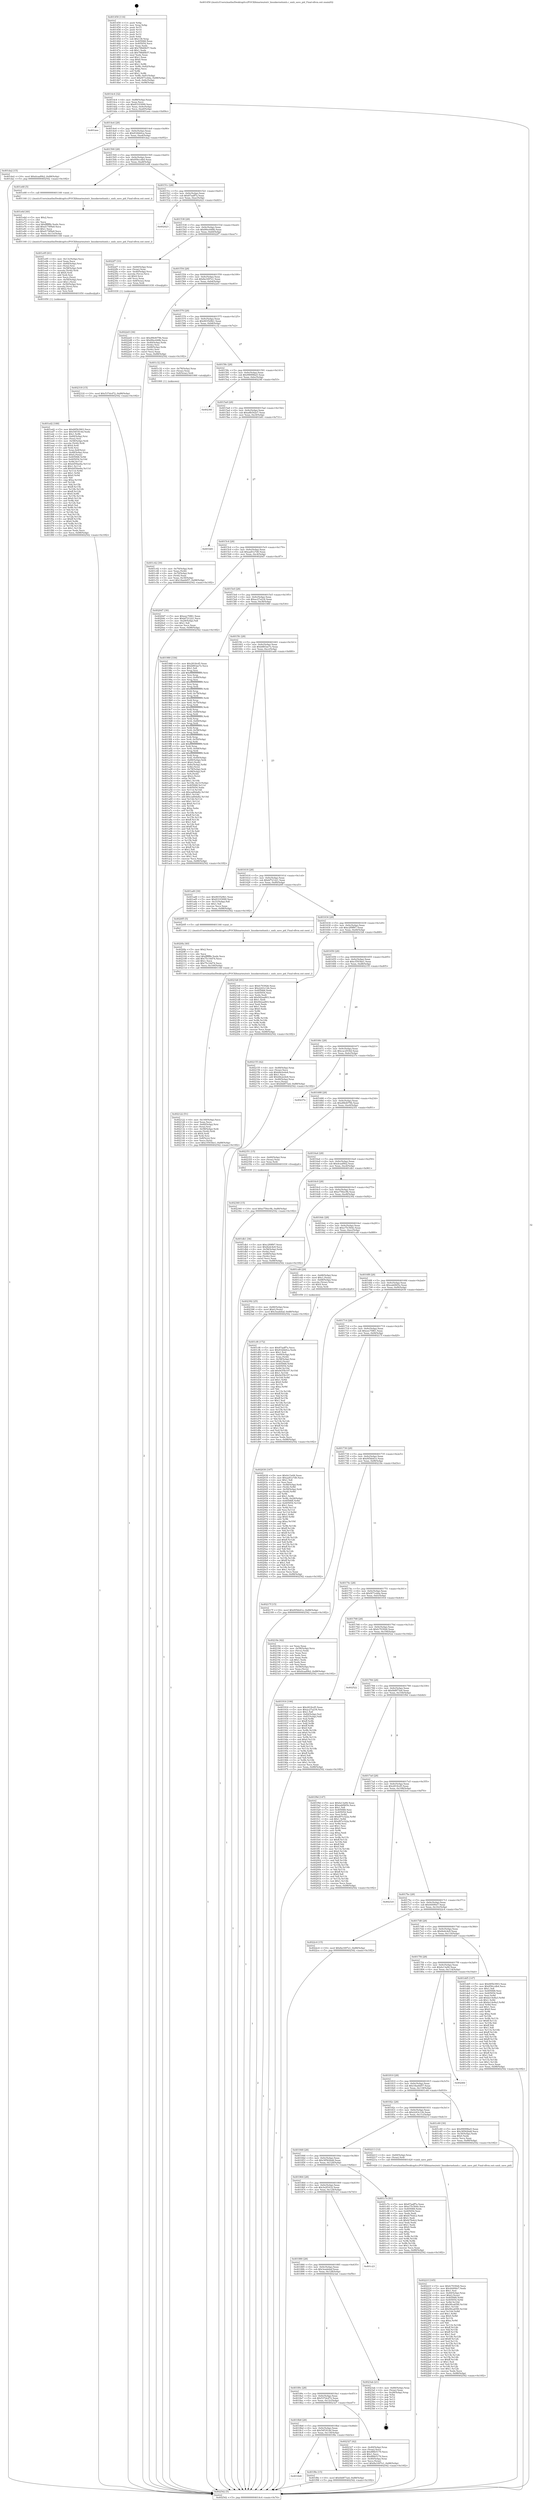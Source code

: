 digraph "0x401450" {
  label = "0x401450 (/mnt/c/Users/mathe/Desktop/tcc/POCII/binaries/extr_linuxkernelumh.c_umh_save_pid_Final-ollvm.out::main(0))"
  labelloc = "t"
  node[shape=record]

  Entry [label="",width=0.3,height=0.3,shape=circle,fillcolor=black,style=filled]
  "0x4014c4" [label="{
     0x4014c4 [32]\l
     | [instrs]\l
     &nbsp;&nbsp;0x4014c4 \<+6\>: mov -0x88(%rbp),%eax\l
     &nbsp;&nbsp;0x4014ca \<+2\>: mov %eax,%ecx\l
     &nbsp;&nbsp;0x4014cc \<+6\>: sub $0x83103099,%ecx\l
     &nbsp;&nbsp;0x4014d2 \<+6\>: mov %eax,-0x9c(%rbp)\l
     &nbsp;&nbsp;0x4014d8 \<+6\>: mov %ecx,-0xa0(%rbp)\l
     &nbsp;&nbsp;0x4014de \<+6\>: je 0000000000401aee \<main+0x69e\>\l
  }"]
  "0x401aee" [label="{
     0x401aee\l
  }", style=dashed]
  "0x4014e4" [label="{
     0x4014e4 [28]\l
     | [instrs]\l
     &nbsp;&nbsp;0x4014e4 \<+5\>: jmp 00000000004014e9 \<main+0x99\>\l
     &nbsp;&nbsp;0x4014e9 \<+6\>: mov -0x9c(%rbp),%eax\l
     &nbsp;&nbsp;0x4014ef \<+5\>: sub $0x832bb0ca,%eax\l
     &nbsp;&nbsp;0x4014f4 \<+6\>: mov %eax,-0xa4(%rbp)\l
     &nbsp;&nbsp;0x4014fa \<+6\>: je 0000000000401da2 \<main+0x952\>\l
  }"]
  Exit [label="",width=0.3,height=0.3,shape=circle,fillcolor=black,style=filled,peripheries=2]
  "0x401da2" [label="{
     0x401da2 [15]\l
     | [instrs]\l
     &nbsp;&nbsp;0x401da2 \<+10\>: movl $0xdcaaf0b2,-0x88(%rbp)\l
     &nbsp;&nbsp;0x401dac \<+5\>: jmp 0000000000402542 \<main+0x10f2\>\l
  }"]
  "0x401500" [label="{
     0x401500 [28]\l
     | [instrs]\l
     &nbsp;&nbsp;0x401500 \<+5\>: jmp 0000000000401505 \<main+0xb5\>\l
     &nbsp;&nbsp;0x401505 \<+6\>: mov -0x9c(%rbp),%eax\l
     &nbsp;&nbsp;0x40150b \<+5\>: sub $0x856ccdb4,%eax\l
     &nbsp;&nbsp;0x401510 \<+6\>: mov %eax,-0xa8(%rbp)\l
     &nbsp;&nbsp;0x401516 \<+6\>: je 0000000000401e68 \<main+0xa18\>\l
  }"]
  "0x402360" [label="{
     0x402360 [15]\l
     | [instrs]\l
     &nbsp;&nbsp;0x402360 \<+10\>: movl $0xe756ec9b,-0x88(%rbp)\l
     &nbsp;&nbsp;0x40236a \<+5\>: jmp 0000000000402542 \<main+0x10f2\>\l
  }"]
  "0x401e68" [label="{
     0x401e68 [5]\l
     | [instrs]\l
     &nbsp;&nbsp;0x401e68 \<+5\>: call 0000000000401160 \<next_i\>\l
     | [calls]\l
     &nbsp;&nbsp;0x401160 \{1\} (/mnt/c/Users/mathe/Desktop/tcc/POCII/binaries/extr_linuxkernelumh.c_umh_save_pid_Final-ollvm.out::next_i)\l
  }"]
  "0x40151c" [label="{
     0x40151c [28]\l
     | [instrs]\l
     &nbsp;&nbsp;0x40151c \<+5\>: jmp 0000000000401521 \<main+0xd1\>\l
     &nbsp;&nbsp;0x401521 \<+6\>: mov -0x9c(%rbp),%eax\l
     &nbsp;&nbsp;0x401527 \<+5\>: sub $0x87aaff7a,%eax\l
     &nbsp;&nbsp;0x40152c \<+6\>: mov %eax,-0xac(%rbp)\l
     &nbsp;&nbsp;0x401532 \<+6\>: je 0000000000402423 \<main+0xfd3\>\l
  }"]
  "0x402318" [label="{
     0x402318 [15]\l
     | [instrs]\l
     &nbsp;&nbsp;0x402318 \<+10\>: movl $0x537dcd72,-0x88(%rbp)\l
     &nbsp;&nbsp;0x402322 \<+5\>: jmp 0000000000402542 \<main+0x10f2\>\l
  }"]
  "0x402423" [label="{
     0x402423\l
  }", style=dashed]
  "0x401538" [label="{
     0x401538 [28]\l
     | [instrs]\l
     &nbsp;&nbsp;0x401538 \<+5\>: jmp 000000000040153d \<main+0xed\>\l
     &nbsp;&nbsp;0x40153d \<+6\>: mov -0x9c(%rbp),%eax\l
     &nbsp;&nbsp;0x401543 \<+5\>: sub $0x89ec648b,%eax\l
     &nbsp;&nbsp;0x401548 \<+6\>: mov %eax,-0xb0(%rbp)\l
     &nbsp;&nbsp;0x40154e \<+6\>: je 00000000004022f7 \<main+0xea7\>\l
  }"]
  "0x40221f" [label="{
     0x40221f [165]\l
     | [instrs]\l
     &nbsp;&nbsp;0x40221f \<+5\>: mov $0xfc703926,%ecx\l
     &nbsp;&nbsp;0x402224 \<+5\>: mov $0x44490e7,%edx\l
     &nbsp;&nbsp;0x402229 \<+3\>: mov $0x1,%sil\l
     &nbsp;&nbsp;0x40222c \<+4\>: mov -0x40(%rbp),%rax\l
     &nbsp;&nbsp;0x402230 \<+6\>: movl $0x0,(%rax)\l
     &nbsp;&nbsp;0x402236 \<+8\>: mov 0x405068,%r8d\l
     &nbsp;&nbsp;0x40223e \<+8\>: mov 0x405054,%r9d\l
     &nbsp;&nbsp;0x402246 \<+3\>: mov %r8d,%r10d\l
     &nbsp;&nbsp;0x402249 \<+7\>: add $0x90ca65f0,%r10d\l
     &nbsp;&nbsp;0x402250 \<+4\>: sub $0x1,%r10d\l
     &nbsp;&nbsp;0x402254 \<+7\>: sub $0x90ca65f0,%r10d\l
     &nbsp;&nbsp;0x40225b \<+4\>: imul %r10d,%r8d\l
     &nbsp;&nbsp;0x40225f \<+4\>: and $0x1,%r8d\l
     &nbsp;&nbsp;0x402263 \<+4\>: cmp $0x0,%r8d\l
     &nbsp;&nbsp;0x402267 \<+4\>: sete %r11b\l
     &nbsp;&nbsp;0x40226b \<+4\>: cmp $0xa,%r9d\l
     &nbsp;&nbsp;0x40226f \<+3\>: setl %bl\l
     &nbsp;&nbsp;0x402272 \<+3\>: mov %r11b,%r14b\l
     &nbsp;&nbsp;0x402275 \<+4\>: xor $0xff,%r14b\l
     &nbsp;&nbsp;0x402279 \<+3\>: mov %bl,%r15b\l
     &nbsp;&nbsp;0x40227c \<+4\>: xor $0xff,%r15b\l
     &nbsp;&nbsp;0x402280 \<+4\>: xor $0x1,%sil\l
     &nbsp;&nbsp;0x402284 \<+3\>: mov %r14b,%r12b\l
     &nbsp;&nbsp;0x402287 \<+4\>: and $0xff,%r12b\l
     &nbsp;&nbsp;0x40228b \<+3\>: and %sil,%r11b\l
     &nbsp;&nbsp;0x40228e \<+3\>: mov %r15b,%r13b\l
     &nbsp;&nbsp;0x402291 \<+4\>: and $0xff,%r13b\l
     &nbsp;&nbsp;0x402295 \<+3\>: and %sil,%bl\l
     &nbsp;&nbsp;0x402298 \<+3\>: or %r11b,%r12b\l
     &nbsp;&nbsp;0x40229b \<+3\>: or %bl,%r13b\l
     &nbsp;&nbsp;0x40229e \<+3\>: xor %r13b,%r12b\l
     &nbsp;&nbsp;0x4022a1 \<+3\>: or %r15b,%r14b\l
     &nbsp;&nbsp;0x4022a4 \<+4\>: xor $0xff,%r14b\l
     &nbsp;&nbsp;0x4022a8 \<+4\>: or $0x1,%sil\l
     &nbsp;&nbsp;0x4022ac \<+3\>: and %sil,%r14b\l
     &nbsp;&nbsp;0x4022af \<+3\>: or %r14b,%r12b\l
     &nbsp;&nbsp;0x4022b2 \<+4\>: test $0x1,%r12b\l
     &nbsp;&nbsp;0x4022b6 \<+3\>: cmovne %edx,%ecx\l
     &nbsp;&nbsp;0x4022b9 \<+6\>: mov %ecx,-0x88(%rbp)\l
     &nbsp;&nbsp;0x4022bf \<+5\>: jmp 0000000000402542 \<main+0x10f2\>\l
  }"]
  "0x4022f7" [label="{
     0x4022f7 [33]\l
     | [instrs]\l
     &nbsp;&nbsp;0x4022f7 \<+4\>: mov -0x60(%rbp),%rax\l
     &nbsp;&nbsp;0x4022fb \<+3\>: mov (%rax),%rax\l
     &nbsp;&nbsp;0x4022fe \<+4\>: mov -0x40(%rbp),%rcx\l
     &nbsp;&nbsp;0x402302 \<+3\>: movslq (%rcx),%rcx\l
     &nbsp;&nbsp;0x402305 \<+4\>: shl $0x4,%rcx\l
     &nbsp;&nbsp;0x402309 \<+3\>: add %rcx,%rax\l
     &nbsp;&nbsp;0x40230c \<+4\>: mov 0x8(%rax),%rax\l
     &nbsp;&nbsp;0x402310 \<+3\>: mov %rax,%rdi\l
     &nbsp;&nbsp;0x402313 \<+5\>: call 0000000000401030 \<free@plt\>\l
     | [calls]\l
     &nbsp;&nbsp;0x401030 \{1\} (unknown)\l
  }"]
  "0x401554" [label="{
     0x401554 [28]\l
     | [instrs]\l
     &nbsp;&nbsp;0x401554 \<+5\>: jmp 0000000000401559 \<main+0x109\>\l
     &nbsp;&nbsp;0x401559 \<+6\>: mov -0x9c(%rbp),%eax\l
     &nbsp;&nbsp;0x40155f \<+5\>: sub $0x8a1697e1,%eax\l
     &nbsp;&nbsp;0x401564 \<+6\>: mov %eax,-0xb4(%rbp)\l
     &nbsp;&nbsp;0x40156a \<+6\>: je 00000000004022d3 \<main+0xe83\>\l
  }"]
  "0x402122" [label="{
     0x402122 [51]\l
     | [instrs]\l
     &nbsp;&nbsp;0x402122 \<+6\>: mov -0x140(%rbp),%ecx\l
     &nbsp;&nbsp;0x402128 \<+3\>: imul %eax,%ecx\l
     &nbsp;&nbsp;0x40212b \<+4\>: mov -0x60(%rbp),%rsi\l
     &nbsp;&nbsp;0x40212f \<+3\>: mov (%rsi),%rsi\l
     &nbsp;&nbsp;0x402132 \<+4\>: mov -0x58(%rbp),%rdi\l
     &nbsp;&nbsp;0x402136 \<+3\>: movslq (%rdi),%rdi\l
     &nbsp;&nbsp;0x402139 \<+4\>: shl $0x4,%rdi\l
     &nbsp;&nbsp;0x40213d \<+3\>: add %rdi,%rsi\l
     &nbsp;&nbsp;0x402140 \<+4\>: mov 0x8(%rsi),%rsi\l
     &nbsp;&nbsp;0x402144 \<+2\>: mov %ecx,(%rsi)\l
     &nbsp;&nbsp;0x402146 \<+10\>: movl $0xc5503be1,-0x88(%rbp)\l
     &nbsp;&nbsp;0x402150 \<+5\>: jmp 0000000000402542 \<main+0x10f2\>\l
  }"]
  "0x4022d3" [label="{
     0x4022d3 [36]\l
     | [instrs]\l
     &nbsp;&nbsp;0x4022d3 \<+5\>: mov $0xd9b4079b,%eax\l
     &nbsp;&nbsp;0x4022d8 \<+5\>: mov $0x89ec648b,%ecx\l
     &nbsp;&nbsp;0x4022dd \<+4\>: mov -0x40(%rbp),%rdx\l
     &nbsp;&nbsp;0x4022e1 \<+2\>: mov (%rdx),%esi\l
     &nbsp;&nbsp;0x4022e3 \<+4\>: mov -0x68(%rbp),%rdx\l
     &nbsp;&nbsp;0x4022e7 \<+2\>: cmp (%rdx),%esi\l
     &nbsp;&nbsp;0x4022e9 \<+3\>: cmovl %ecx,%eax\l
     &nbsp;&nbsp;0x4022ec \<+6\>: mov %eax,-0x88(%rbp)\l
     &nbsp;&nbsp;0x4022f2 \<+5\>: jmp 0000000000402542 \<main+0x10f2\>\l
  }"]
  "0x401570" [label="{
     0x401570 [28]\l
     | [instrs]\l
     &nbsp;&nbsp;0x401570 \<+5\>: jmp 0000000000401575 \<main+0x125\>\l
     &nbsp;&nbsp;0x401575 \<+6\>: mov -0x9c(%rbp),%eax\l
     &nbsp;&nbsp;0x40157b \<+5\>: sub $0x903529b1,%eax\l
     &nbsp;&nbsp;0x401580 \<+6\>: mov %eax,-0xb8(%rbp)\l
     &nbsp;&nbsp;0x401586 \<+6\>: je 0000000000401c32 \<main+0x7e2\>\l
  }"]
  "0x4020fa" [label="{
     0x4020fa [40]\l
     | [instrs]\l
     &nbsp;&nbsp;0x4020fa \<+5\>: mov $0x2,%ecx\l
     &nbsp;&nbsp;0x4020ff \<+1\>: cltd\l
     &nbsp;&nbsp;0x402100 \<+2\>: idiv %ecx\l
     &nbsp;&nbsp;0x402102 \<+6\>: imul $0xfffffffe,%edx,%ecx\l
     &nbsp;&nbsp;0x402108 \<+6\>: add $0x75c16d74,%ecx\l
     &nbsp;&nbsp;0x40210e \<+3\>: add $0x1,%ecx\l
     &nbsp;&nbsp;0x402111 \<+6\>: sub $0x75c16d74,%ecx\l
     &nbsp;&nbsp;0x402117 \<+6\>: mov %ecx,-0x140(%rbp)\l
     &nbsp;&nbsp;0x40211d \<+5\>: call 0000000000401160 \<next_i\>\l
     | [calls]\l
     &nbsp;&nbsp;0x401160 \{1\} (/mnt/c/Users/mathe/Desktop/tcc/POCII/binaries/extr_linuxkernelumh.c_umh_save_pid_Final-ollvm.out::next_i)\l
  }"]
  "0x401c32" [label="{
     0x401c32 [16]\l
     | [instrs]\l
     &nbsp;&nbsp;0x401c32 \<+4\>: mov -0x78(%rbp),%rax\l
     &nbsp;&nbsp;0x401c36 \<+3\>: mov (%rax),%rax\l
     &nbsp;&nbsp;0x401c39 \<+4\>: mov 0x8(%rax),%rdi\l
     &nbsp;&nbsp;0x401c3d \<+5\>: call 0000000000401060 \<atoi@plt\>\l
     | [calls]\l
     &nbsp;&nbsp;0x401060 \{1\} (unknown)\l
  }"]
  "0x40158c" [label="{
     0x40158c [28]\l
     | [instrs]\l
     &nbsp;&nbsp;0x40158c \<+5\>: jmp 0000000000401591 \<main+0x141\>\l
     &nbsp;&nbsp;0x401591 \<+6\>: mov -0x9c(%rbp),%eax\l
     &nbsp;&nbsp;0x401597 \<+5\>: sub $0x99099ba5,%eax\l
     &nbsp;&nbsp;0x40159c \<+6\>: mov %eax,-0xbc(%rbp)\l
     &nbsp;&nbsp;0x4015a2 \<+6\>: je 000000000040236f \<main+0xf1f\>\l
  }"]
  "0x4018d4" [label="{
     0x4018d4\l
  }", style=dashed]
  "0x40236f" [label="{
     0x40236f\l
  }", style=dashed]
  "0x4015a8" [label="{
     0x4015a8 [28]\l
     | [instrs]\l
     &nbsp;&nbsp;0x4015a8 \<+5\>: jmp 00000000004015ad \<main+0x15d\>\l
     &nbsp;&nbsp;0x4015ad \<+6\>: mov -0x9c(%rbp),%eax\l
     &nbsp;&nbsp;0x4015b3 \<+5\>: sub $0xa8b542e7,%eax\l
     &nbsp;&nbsp;0x4015b8 \<+6\>: mov %eax,-0xc0(%rbp)\l
     &nbsp;&nbsp;0x4015be \<+6\>: je 0000000000401b81 \<main+0x731\>\l
  }"]
  "0x401f8e" [label="{
     0x401f8e [15]\l
     | [instrs]\l
     &nbsp;&nbsp;0x401f8e \<+10\>: movl $0xfdd873a4,-0x88(%rbp)\l
     &nbsp;&nbsp;0x401f98 \<+5\>: jmp 0000000000402542 \<main+0x10f2\>\l
  }"]
  "0x401b81" [label="{
     0x401b81\l
  }", style=dashed]
  "0x4015c4" [label="{
     0x4015c4 [28]\l
     | [instrs]\l
     &nbsp;&nbsp;0x4015c4 \<+5\>: jmp 00000000004015c9 \<main+0x179\>\l
     &nbsp;&nbsp;0x4015c9 \<+6\>: mov -0x9c(%rbp),%eax\l
     &nbsp;&nbsp;0x4015cf \<+5\>: sub $0xaa81e7d0,%eax\l
     &nbsp;&nbsp;0x4015d4 \<+6\>: mov %eax,-0xc4(%rbp)\l
     &nbsp;&nbsp;0x4015da \<+6\>: je 00000000004020d7 \<main+0xc87\>\l
  }"]
  "0x4018b8" [label="{
     0x4018b8 [28]\l
     | [instrs]\l
     &nbsp;&nbsp;0x4018b8 \<+5\>: jmp 00000000004018bd \<main+0x46d\>\l
     &nbsp;&nbsp;0x4018bd \<+6\>: mov -0x9c(%rbp),%eax\l
     &nbsp;&nbsp;0x4018c3 \<+5\>: sub $0x54f1814d,%eax\l
     &nbsp;&nbsp;0x4018c8 \<+6\>: mov %eax,-0x130(%rbp)\l
     &nbsp;&nbsp;0x4018ce \<+6\>: je 0000000000401f8e \<main+0xb3e\>\l
  }"]
  "0x4020d7" [label="{
     0x4020d7 [30]\l
     | [instrs]\l
     &nbsp;&nbsp;0x4020d7 \<+5\>: mov $0xeec70f61,%eax\l
     &nbsp;&nbsp;0x4020dc \<+5\>: mov $0xbf721221,%ecx\l
     &nbsp;&nbsp;0x4020e1 \<+3\>: mov -0x29(%rbp),%dl\l
     &nbsp;&nbsp;0x4020e4 \<+3\>: test $0x1,%dl\l
     &nbsp;&nbsp;0x4020e7 \<+3\>: cmovne %ecx,%eax\l
     &nbsp;&nbsp;0x4020ea \<+6\>: mov %eax,-0x88(%rbp)\l
     &nbsp;&nbsp;0x4020f0 \<+5\>: jmp 0000000000402542 \<main+0x10f2\>\l
  }"]
  "0x4015e0" [label="{
     0x4015e0 [28]\l
     | [instrs]\l
     &nbsp;&nbsp;0x4015e0 \<+5\>: jmp 00000000004015e5 \<main+0x195\>\l
     &nbsp;&nbsp;0x4015e5 \<+6\>: mov -0x9c(%rbp),%eax\l
     &nbsp;&nbsp;0x4015eb \<+5\>: sub $0xac27a234,%eax\l
     &nbsp;&nbsp;0x4015f0 \<+6\>: mov %eax,-0xc8(%rbp)\l
     &nbsp;&nbsp;0x4015f6 \<+6\>: je 0000000000401980 \<main+0x530\>\l
  }"]
  "0x402327" [label="{
     0x402327 [42]\l
     | [instrs]\l
     &nbsp;&nbsp;0x402327 \<+4\>: mov -0x40(%rbp),%rax\l
     &nbsp;&nbsp;0x40232b \<+2\>: mov (%rax),%ecx\l
     &nbsp;&nbsp;0x40232d \<+6\>: add $0x8f6b5179,%ecx\l
     &nbsp;&nbsp;0x402333 \<+3\>: add $0x1,%ecx\l
     &nbsp;&nbsp;0x402336 \<+6\>: sub $0x8f6b5179,%ecx\l
     &nbsp;&nbsp;0x40233c \<+4\>: mov -0x40(%rbp),%rax\l
     &nbsp;&nbsp;0x402340 \<+2\>: mov %ecx,(%rax)\l
     &nbsp;&nbsp;0x402342 \<+10\>: movl $0x8a1697e1,-0x88(%rbp)\l
     &nbsp;&nbsp;0x40234c \<+5\>: jmp 0000000000402542 \<main+0x10f2\>\l
  }"]
  "0x401980" [label="{
     0x401980 [336]\l
     | [instrs]\l
     &nbsp;&nbsp;0x401980 \<+5\>: mov $0x2818cd5,%eax\l
     &nbsp;&nbsp;0x401985 \<+5\>: mov $0xb883ae7e,%ecx\l
     &nbsp;&nbsp;0x40198a \<+2\>: mov $0x1,%dl\l
     &nbsp;&nbsp;0x40198c \<+3\>: mov %rsp,%rsi\l
     &nbsp;&nbsp;0x40198f \<+4\>: add $0xfffffffffffffff0,%rsi\l
     &nbsp;&nbsp;0x401993 \<+3\>: mov %rsi,%rsp\l
     &nbsp;&nbsp;0x401996 \<+4\>: mov %rsi,-0x80(%rbp)\l
     &nbsp;&nbsp;0x40199a \<+3\>: mov %rsp,%rsi\l
     &nbsp;&nbsp;0x40199d \<+4\>: add $0xfffffffffffffff0,%rsi\l
     &nbsp;&nbsp;0x4019a1 \<+3\>: mov %rsi,%rsp\l
     &nbsp;&nbsp;0x4019a4 \<+3\>: mov %rsp,%rdi\l
     &nbsp;&nbsp;0x4019a7 \<+4\>: add $0xfffffffffffffff0,%rdi\l
     &nbsp;&nbsp;0x4019ab \<+3\>: mov %rdi,%rsp\l
     &nbsp;&nbsp;0x4019ae \<+4\>: mov %rdi,-0x78(%rbp)\l
     &nbsp;&nbsp;0x4019b2 \<+3\>: mov %rsp,%rdi\l
     &nbsp;&nbsp;0x4019b5 \<+4\>: add $0xfffffffffffffff0,%rdi\l
     &nbsp;&nbsp;0x4019b9 \<+3\>: mov %rdi,%rsp\l
     &nbsp;&nbsp;0x4019bc \<+4\>: mov %rdi,-0x70(%rbp)\l
     &nbsp;&nbsp;0x4019c0 \<+3\>: mov %rsp,%rdi\l
     &nbsp;&nbsp;0x4019c3 \<+4\>: add $0xfffffffffffffff0,%rdi\l
     &nbsp;&nbsp;0x4019c7 \<+3\>: mov %rdi,%rsp\l
     &nbsp;&nbsp;0x4019ca \<+4\>: mov %rdi,-0x68(%rbp)\l
     &nbsp;&nbsp;0x4019ce \<+3\>: mov %rsp,%rdi\l
     &nbsp;&nbsp;0x4019d1 \<+4\>: add $0xfffffffffffffff0,%rdi\l
     &nbsp;&nbsp;0x4019d5 \<+3\>: mov %rdi,%rsp\l
     &nbsp;&nbsp;0x4019d8 \<+4\>: mov %rdi,-0x60(%rbp)\l
     &nbsp;&nbsp;0x4019dc \<+3\>: mov %rsp,%rdi\l
     &nbsp;&nbsp;0x4019df \<+4\>: add $0xfffffffffffffff0,%rdi\l
     &nbsp;&nbsp;0x4019e3 \<+3\>: mov %rdi,%rsp\l
     &nbsp;&nbsp;0x4019e6 \<+4\>: mov %rdi,-0x58(%rbp)\l
     &nbsp;&nbsp;0x4019ea \<+3\>: mov %rsp,%rdi\l
     &nbsp;&nbsp;0x4019ed \<+4\>: add $0xfffffffffffffff0,%rdi\l
     &nbsp;&nbsp;0x4019f1 \<+3\>: mov %rdi,%rsp\l
     &nbsp;&nbsp;0x4019f4 \<+4\>: mov %rdi,-0x50(%rbp)\l
     &nbsp;&nbsp;0x4019f8 \<+3\>: mov %rsp,%rdi\l
     &nbsp;&nbsp;0x4019fb \<+4\>: add $0xfffffffffffffff0,%rdi\l
     &nbsp;&nbsp;0x4019ff \<+3\>: mov %rdi,%rsp\l
     &nbsp;&nbsp;0x401a02 \<+4\>: mov %rdi,-0x48(%rbp)\l
     &nbsp;&nbsp;0x401a06 \<+3\>: mov %rsp,%rdi\l
     &nbsp;&nbsp;0x401a09 \<+4\>: add $0xfffffffffffffff0,%rdi\l
     &nbsp;&nbsp;0x401a0d \<+3\>: mov %rdi,%rsp\l
     &nbsp;&nbsp;0x401a10 \<+4\>: mov %rdi,-0x40(%rbp)\l
     &nbsp;&nbsp;0x401a14 \<+4\>: mov -0x80(%rbp),%rdi\l
     &nbsp;&nbsp;0x401a18 \<+6\>: movl $0x0,(%rdi)\l
     &nbsp;&nbsp;0x401a1e \<+7\>: mov -0x8c(%rbp),%r8d\l
     &nbsp;&nbsp;0x401a25 \<+3\>: mov %r8d,(%rsi)\l
     &nbsp;&nbsp;0x401a28 \<+4\>: mov -0x78(%rbp),%rdi\l
     &nbsp;&nbsp;0x401a2c \<+7\>: mov -0x98(%rbp),%r9\l
     &nbsp;&nbsp;0x401a33 \<+3\>: mov %r9,(%rdi)\l
     &nbsp;&nbsp;0x401a36 \<+3\>: cmpl $0x2,(%rsi)\l
     &nbsp;&nbsp;0x401a39 \<+4\>: setne %r10b\l
     &nbsp;&nbsp;0x401a3d \<+4\>: and $0x1,%r10b\l
     &nbsp;&nbsp;0x401a41 \<+4\>: mov %r10b,-0x31(%rbp)\l
     &nbsp;&nbsp;0x401a45 \<+8\>: mov 0x405068,%r11d\l
     &nbsp;&nbsp;0x401a4d \<+7\>: mov 0x405054,%ebx\l
     &nbsp;&nbsp;0x401a54 \<+3\>: mov %r11d,%r14d\l
     &nbsp;&nbsp;0x401a57 \<+7\>: sub $0xcad0da82,%r14d\l
     &nbsp;&nbsp;0x401a5e \<+4\>: sub $0x1,%r14d\l
     &nbsp;&nbsp;0x401a62 \<+7\>: add $0xcad0da82,%r14d\l
     &nbsp;&nbsp;0x401a69 \<+4\>: imul %r14d,%r11d\l
     &nbsp;&nbsp;0x401a6d \<+4\>: and $0x1,%r11d\l
     &nbsp;&nbsp;0x401a71 \<+4\>: cmp $0x0,%r11d\l
     &nbsp;&nbsp;0x401a75 \<+4\>: sete %r10b\l
     &nbsp;&nbsp;0x401a79 \<+3\>: cmp $0xa,%ebx\l
     &nbsp;&nbsp;0x401a7c \<+4\>: setl %r15b\l
     &nbsp;&nbsp;0x401a80 \<+3\>: mov %r10b,%r12b\l
     &nbsp;&nbsp;0x401a83 \<+4\>: xor $0xff,%r12b\l
     &nbsp;&nbsp;0x401a87 \<+3\>: mov %r15b,%r13b\l
     &nbsp;&nbsp;0x401a8a \<+4\>: xor $0xff,%r13b\l
     &nbsp;&nbsp;0x401a8e \<+3\>: xor $0x1,%dl\l
     &nbsp;&nbsp;0x401a91 \<+3\>: mov %r12b,%sil\l
     &nbsp;&nbsp;0x401a94 \<+4\>: and $0xff,%sil\l
     &nbsp;&nbsp;0x401a98 \<+3\>: and %dl,%r10b\l
     &nbsp;&nbsp;0x401a9b \<+3\>: mov %r13b,%dil\l
     &nbsp;&nbsp;0x401a9e \<+4\>: and $0xff,%dil\l
     &nbsp;&nbsp;0x401aa2 \<+3\>: and %dl,%r15b\l
     &nbsp;&nbsp;0x401aa5 \<+3\>: or %r10b,%sil\l
     &nbsp;&nbsp;0x401aa8 \<+3\>: or %r15b,%dil\l
     &nbsp;&nbsp;0x401aab \<+3\>: xor %dil,%sil\l
     &nbsp;&nbsp;0x401aae \<+3\>: or %r13b,%r12b\l
     &nbsp;&nbsp;0x401ab1 \<+4\>: xor $0xff,%r12b\l
     &nbsp;&nbsp;0x401ab5 \<+3\>: or $0x1,%dl\l
     &nbsp;&nbsp;0x401ab8 \<+3\>: and %dl,%r12b\l
     &nbsp;&nbsp;0x401abb \<+3\>: or %r12b,%sil\l
     &nbsp;&nbsp;0x401abe \<+4\>: test $0x1,%sil\l
     &nbsp;&nbsp;0x401ac2 \<+3\>: cmovne %ecx,%eax\l
     &nbsp;&nbsp;0x401ac5 \<+6\>: mov %eax,-0x88(%rbp)\l
     &nbsp;&nbsp;0x401acb \<+5\>: jmp 0000000000402542 \<main+0x10f2\>\l
  }"]
  "0x4015fc" [label="{
     0x4015fc [28]\l
     | [instrs]\l
     &nbsp;&nbsp;0x4015fc \<+5\>: jmp 0000000000401601 \<main+0x1b1\>\l
     &nbsp;&nbsp;0x401601 \<+6\>: mov -0x9c(%rbp),%eax\l
     &nbsp;&nbsp;0x401607 \<+5\>: sub $0xb883ae7e,%eax\l
     &nbsp;&nbsp;0x40160c \<+6\>: mov %eax,-0xcc(%rbp)\l
     &nbsp;&nbsp;0x401612 \<+6\>: je 0000000000401ad0 \<main+0x680\>\l
  }"]
  "0x40189c" [label="{
     0x40189c [28]\l
     | [instrs]\l
     &nbsp;&nbsp;0x40189c \<+5\>: jmp 00000000004018a1 \<main+0x451\>\l
     &nbsp;&nbsp;0x4018a1 \<+6\>: mov -0x9c(%rbp),%eax\l
     &nbsp;&nbsp;0x4018a7 \<+5\>: sub $0x537dcd72,%eax\l
     &nbsp;&nbsp;0x4018ac \<+6\>: mov %eax,-0x12c(%rbp)\l
     &nbsp;&nbsp;0x4018b2 \<+6\>: je 0000000000402327 \<main+0xed7\>\l
  }"]
  "0x401ad0" [label="{
     0x401ad0 [30]\l
     | [instrs]\l
     &nbsp;&nbsp;0x401ad0 \<+5\>: mov $0x903529b1,%eax\l
     &nbsp;&nbsp;0x401ad5 \<+5\>: mov $0x83103099,%ecx\l
     &nbsp;&nbsp;0x401ada \<+3\>: mov -0x31(%rbp),%dl\l
     &nbsp;&nbsp;0x401add \<+3\>: test $0x1,%dl\l
     &nbsp;&nbsp;0x401ae0 \<+3\>: cmovne %ecx,%eax\l
     &nbsp;&nbsp;0x401ae3 \<+6\>: mov %eax,-0x88(%rbp)\l
     &nbsp;&nbsp;0x401ae9 \<+5\>: jmp 0000000000402542 \<main+0x10f2\>\l
  }"]
  "0x401618" [label="{
     0x401618 [28]\l
     | [instrs]\l
     &nbsp;&nbsp;0x401618 \<+5\>: jmp 000000000040161d \<main+0x1cd\>\l
     &nbsp;&nbsp;0x40161d \<+6\>: mov -0x9c(%rbp),%eax\l
     &nbsp;&nbsp;0x401623 \<+5\>: sub $0xbf721221,%eax\l
     &nbsp;&nbsp;0x401628 \<+6\>: mov %eax,-0xd0(%rbp)\l
     &nbsp;&nbsp;0x40162e \<+6\>: je 00000000004020f5 \<main+0xca5\>\l
  }"]
  "0x4023ab" [label="{
     0x4023ab [21]\l
     | [instrs]\l
     &nbsp;&nbsp;0x4023ab \<+4\>: mov -0x80(%rbp),%rax\l
     &nbsp;&nbsp;0x4023af \<+2\>: mov (%rax),%eax\l
     &nbsp;&nbsp;0x4023b1 \<+4\>: lea -0x28(%rbp),%rsp\l
     &nbsp;&nbsp;0x4023b5 \<+1\>: pop %rbx\l
     &nbsp;&nbsp;0x4023b6 \<+2\>: pop %r12\l
     &nbsp;&nbsp;0x4023b8 \<+2\>: pop %r13\l
     &nbsp;&nbsp;0x4023ba \<+2\>: pop %r14\l
     &nbsp;&nbsp;0x4023bc \<+2\>: pop %r15\l
     &nbsp;&nbsp;0x4023be \<+1\>: pop %rbp\l
     &nbsp;&nbsp;0x4023bf \<+1\>: ret\l
  }"]
  "0x4020f5" [label="{
     0x4020f5 [5]\l
     | [instrs]\l
     &nbsp;&nbsp;0x4020f5 \<+5\>: call 0000000000401160 \<next_i\>\l
     | [calls]\l
     &nbsp;&nbsp;0x401160 \{1\} (/mnt/c/Users/mathe/Desktop/tcc/POCII/binaries/extr_linuxkernelumh.c_umh_save_pid_Final-ollvm.out::next_i)\l
  }"]
  "0x401634" [label="{
     0x401634 [28]\l
     | [instrs]\l
     &nbsp;&nbsp;0x401634 \<+5\>: jmp 0000000000401639 \<main+0x1e9\>\l
     &nbsp;&nbsp;0x401639 \<+6\>: mov -0x9c(%rbp),%eax\l
     &nbsp;&nbsp;0x40163f \<+5\>: sub $0xc2f0ff47,%eax\l
     &nbsp;&nbsp;0x401644 \<+6\>: mov %eax,-0xd4(%rbp)\l
     &nbsp;&nbsp;0x40164a \<+6\>: je 00000000004021b8 \<main+0xd68\>\l
  }"]
  "0x401880" [label="{
     0x401880 [28]\l
     | [instrs]\l
     &nbsp;&nbsp;0x401880 \<+5\>: jmp 0000000000401885 \<main+0x435\>\l
     &nbsp;&nbsp;0x401885 \<+6\>: mov -0x9c(%rbp),%eax\l
     &nbsp;&nbsp;0x40188b \<+5\>: sub $0x3eadebaf,%eax\l
     &nbsp;&nbsp;0x401890 \<+6\>: mov %eax,-0x128(%rbp)\l
     &nbsp;&nbsp;0x401896 \<+6\>: je 00000000004023ab \<main+0xf5b\>\l
  }"]
  "0x4021b8" [label="{
     0x4021b8 [91]\l
     | [instrs]\l
     &nbsp;&nbsp;0x4021b8 \<+5\>: mov $0xfc703926,%eax\l
     &nbsp;&nbsp;0x4021bd \<+5\>: mov $0x2243c12b,%ecx\l
     &nbsp;&nbsp;0x4021c2 \<+7\>: mov 0x405068,%edx\l
     &nbsp;&nbsp;0x4021c9 \<+7\>: mov 0x405054,%esi\l
     &nbsp;&nbsp;0x4021d0 \<+2\>: mov %edx,%edi\l
     &nbsp;&nbsp;0x4021d2 \<+6\>: add $0x942aa803,%edi\l
     &nbsp;&nbsp;0x4021d8 \<+3\>: sub $0x1,%edi\l
     &nbsp;&nbsp;0x4021db \<+6\>: sub $0x942aa803,%edi\l
     &nbsp;&nbsp;0x4021e1 \<+3\>: imul %edi,%edx\l
     &nbsp;&nbsp;0x4021e4 \<+3\>: and $0x1,%edx\l
     &nbsp;&nbsp;0x4021e7 \<+3\>: cmp $0x0,%edx\l
     &nbsp;&nbsp;0x4021ea \<+4\>: sete %r8b\l
     &nbsp;&nbsp;0x4021ee \<+3\>: cmp $0xa,%esi\l
     &nbsp;&nbsp;0x4021f1 \<+4\>: setl %r9b\l
     &nbsp;&nbsp;0x4021f5 \<+3\>: mov %r8b,%r10b\l
     &nbsp;&nbsp;0x4021f8 \<+3\>: and %r9b,%r10b\l
     &nbsp;&nbsp;0x4021fb \<+3\>: xor %r9b,%r8b\l
     &nbsp;&nbsp;0x4021fe \<+3\>: or %r8b,%r10b\l
     &nbsp;&nbsp;0x402201 \<+4\>: test $0x1,%r10b\l
     &nbsp;&nbsp;0x402205 \<+3\>: cmovne %ecx,%eax\l
     &nbsp;&nbsp;0x402208 \<+6\>: mov %eax,-0x88(%rbp)\l
     &nbsp;&nbsp;0x40220e \<+5\>: jmp 0000000000402542 \<main+0x10f2\>\l
  }"]
  "0x401650" [label="{
     0x401650 [28]\l
     | [instrs]\l
     &nbsp;&nbsp;0x401650 \<+5\>: jmp 0000000000401655 \<main+0x205\>\l
     &nbsp;&nbsp;0x401655 \<+6\>: mov -0x9c(%rbp),%eax\l
     &nbsp;&nbsp;0x40165b \<+5\>: sub $0xc5503be1,%eax\l
     &nbsp;&nbsp;0x401660 \<+6\>: mov %eax,-0xd8(%rbp)\l
     &nbsp;&nbsp;0x401666 \<+6\>: je 0000000000402155 \<main+0xd05\>\l
  }"]
  "0x401c23" [label="{
     0x401c23\l
  }", style=dashed]
  "0x402155" [label="{
     0x402155 [42]\l
     | [instrs]\l
     &nbsp;&nbsp;0x402155 \<+4\>: mov -0x48(%rbp),%rax\l
     &nbsp;&nbsp;0x402159 \<+2\>: mov (%rax),%ecx\l
     &nbsp;&nbsp;0x40215b \<+6\>: sub $0xb8e2e4e6,%ecx\l
     &nbsp;&nbsp;0x402161 \<+3\>: add $0x1,%ecx\l
     &nbsp;&nbsp;0x402164 \<+6\>: add $0xb8e2e4e6,%ecx\l
     &nbsp;&nbsp;0x40216a \<+4\>: mov -0x48(%rbp),%rax\l
     &nbsp;&nbsp;0x40216e \<+2\>: mov %ecx,(%rax)\l
     &nbsp;&nbsp;0x402170 \<+10\>: movl $0xfdd873a4,-0x88(%rbp)\l
     &nbsp;&nbsp;0x40217a \<+5\>: jmp 0000000000402542 \<main+0x10f2\>\l
  }"]
  "0x40166c" [label="{
     0x40166c [28]\l
     | [instrs]\l
     &nbsp;&nbsp;0x40166c \<+5\>: jmp 0000000000401671 \<main+0x221\>\l
     &nbsp;&nbsp;0x401671 \<+6\>: mov -0x9c(%rbp),%eax\l
     &nbsp;&nbsp;0x401677 \<+5\>: sub $0xcac2934d,%eax\l
     &nbsp;&nbsp;0x40167c \<+6\>: mov %eax,-0xdc(%rbp)\l
     &nbsp;&nbsp;0x401682 \<+6\>: je 000000000040237e \<main+0xf2e\>\l
  }"]
  "0x401ed2" [label="{
     0x401ed2 [188]\l
     | [instrs]\l
     &nbsp;&nbsp;0x401ed2 \<+5\>: mov $0x685b3903,%ecx\l
     &nbsp;&nbsp;0x401ed7 \<+5\>: mov $0x54f1814d,%edx\l
     &nbsp;&nbsp;0x401edc \<+3\>: mov $0x1,%r8b\l
     &nbsp;&nbsp;0x401edf \<+4\>: mov -0x60(%rbp),%rsi\l
     &nbsp;&nbsp;0x401ee3 \<+3\>: mov (%rsi),%rsi\l
     &nbsp;&nbsp;0x401ee6 \<+4\>: mov -0x58(%rbp),%rdi\l
     &nbsp;&nbsp;0x401eea \<+3\>: movslq (%rdi),%rdi\l
     &nbsp;&nbsp;0x401eed \<+4\>: shl $0x4,%rdi\l
     &nbsp;&nbsp;0x401ef1 \<+3\>: add %rdi,%rsi\l
     &nbsp;&nbsp;0x401ef4 \<+4\>: mov %rax,0x8(%rsi)\l
     &nbsp;&nbsp;0x401ef8 \<+4\>: mov -0x48(%rbp),%rax\l
     &nbsp;&nbsp;0x401efc \<+6\>: movl $0x0,(%rax)\l
     &nbsp;&nbsp;0x401f02 \<+8\>: mov 0x405068,%r9d\l
     &nbsp;&nbsp;0x401f0a \<+8\>: mov 0x405054,%r10d\l
     &nbsp;&nbsp;0x401f12 \<+3\>: mov %r9d,%r11d\l
     &nbsp;&nbsp;0x401f15 \<+7\>: sub $0xb459ae6a,%r11d\l
     &nbsp;&nbsp;0x401f1c \<+4\>: sub $0x1,%r11d\l
     &nbsp;&nbsp;0x401f20 \<+7\>: add $0xb459ae6a,%r11d\l
     &nbsp;&nbsp;0x401f27 \<+4\>: imul %r11d,%r9d\l
     &nbsp;&nbsp;0x401f2b \<+4\>: and $0x1,%r9d\l
     &nbsp;&nbsp;0x401f2f \<+4\>: cmp $0x0,%r9d\l
     &nbsp;&nbsp;0x401f33 \<+3\>: sete %bl\l
     &nbsp;&nbsp;0x401f36 \<+4\>: cmp $0xa,%r10d\l
     &nbsp;&nbsp;0x401f3a \<+4\>: setl %r14b\l
     &nbsp;&nbsp;0x401f3e \<+3\>: mov %bl,%r15b\l
     &nbsp;&nbsp;0x401f41 \<+4\>: xor $0xff,%r15b\l
     &nbsp;&nbsp;0x401f45 \<+3\>: mov %r14b,%r12b\l
     &nbsp;&nbsp;0x401f48 \<+4\>: xor $0xff,%r12b\l
     &nbsp;&nbsp;0x401f4c \<+4\>: xor $0x0,%r8b\l
     &nbsp;&nbsp;0x401f50 \<+3\>: mov %r15b,%r13b\l
     &nbsp;&nbsp;0x401f53 \<+4\>: and $0x0,%r13b\l
     &nbsp;&nbsp;0x401f57 \<+3\>: and %r8b,%bl\l
     &nbsp;&nbsp;0x401f5a \<+3\>: mov %r12b,%al\l
     &nbsp;&nbsp;0x401f5d \<+2\>: and $0x0,%al\l
     &nbsp;&nbsp;0x401f5f \<+3\>: and %r8b,%r14b\l
     &nbsp;&nbsp;0x401f62 \<+3\>: or %bl,%r13b\l
     &nbsp;&nbsp;0x401f65 \<+3\>: or %r14b,%al\l
     &nbsp;&nbsp;0x401f68 \<+3\>: xor %al,%r13b\l
     &nbsp;&nbsp;0x401f6b \<+3\>: or %r12b,%r15b\l
     &nbsp;&nbsp;0x401f6e \<+4\>: xor $0xff,%r15b\l
     &nbsp;&nbsp;0x401f72 \<+4\>: or $0x0,%r8b\l
     &nbsp;&nbsp;0x401f76 \<+3\>: and %r8b,%r15b\l
     &nbsp;&nbsp;0x401f79 \<+3\>: or %r15b,%r13b\l
     &nbsp;&nbsp;0x401f7c \<+4\>: test $0x1,%r13b\l
     &nbsp;&nbsp;0x401f80 \<+3\>: cmovne %edx,%ecx\l
     &nbsp;&nbsp;0x401f83 \<+6\>: mov %ecx,-0x88(%rbp)\l
     &nbsp;&nbsp;0x401f89 \<+5\>: jmp 0000000000402542 \<main+0x10f2\>\l
  }"]
  "0x40237e" [label="{
     0x40237e\l
  }", style=dashed]
  "0x401688" [label="{
     0x401688 [28]\l
     | [instrs]\l
     &nbsp;&nbsp;0x401688 \<+5\>: jmp 000000000040168d \<main+0x23d\>\l
     &nbsp;&nbsp;0x40168d \<+6\>: mov -0x9c(%rbp),%eax\l
     &nbsp;&nbsp;0x401693 \<+5\>: sub $0xd9b4079b,%eax\l
     &nbsp;&nbsp;0x401698 \<+6\>: mov %eax,-0xe0(%rbp)\l
     &nbsp;&nbsp;0x40169e \<+6\>: je 0000000000402351 \<main+0xf01\>\l
  }"]
  "0x401e95" [label="{
     0x401e95 [61]\l
     | [instrs]\l
     &nbsp;&nbsp;0x401e95 \<+6\>: mov -0x13c(%rbp),%ecx\l
     &nbsp;&nbsp;0x401e9b \<+3\>: imul %eax,%ecx\l
     &nbsp;&nbsp;0x401e9e \<+4\>: mov -0x60(%rbp),%rsi\l
     &nbsp;&nbsp;0x401ea2 \<+3\>: mov (%rsi),%rsi\l
     &nbsp;&nbsp;0x401ea5 \<+4\>: mov -0x58(%rbp),%rdi\l
     &nbsp;&nbsp;0x401ea9 \<+3\>: movslq (%rdi),%rdi\l
     &nbsp;&nbsp;0x401eac \<+4\>: shl $0x4,%rdi\l
     &nbsp;&nbsp;0x401eb0 \<+3\>: add %rdi,%rsi\l
     &nbsp;&nbsp;0x401eb3 \<+2\>: mov %ecx,(%rsi)\l
     &nbsp;&nbsp;0x401eb5 \<+4\>: mov -0x50(%rbp),%rsi\l
     &nbsp;&nbsp;0x401eb9 \<+6\>: movl $0x1,(%rsi)\l
     &nbsp;&nbsp;0x401ebf \<+4\>: mov -0x50(%rbp),%rsi\l
     &nbsp;&nbsp;0x401ec3 \<+3\>: movslq (%rsi),%rsi\l
     &nbsp;&nbsp;0x401ec6 \<+4\>: shl $0x2,%rsi\l
     &nbsp;&nbsp;0x401eca \<+3\>: mov %rsi,%rdi\l
     &nbsp;&nbsp;0x401ecd \<+5\>: call 0000000000401050 \<malloc@plt\>\l
     | [calls]\l
     &nbsp;&nbsp;0x401050 \{1\} (unknown)\l
  }"]
  "0x402351" [label="{
     0x402351 [15]\l
     | [instrs]\l
     &nbsp;&nbsp;0x402351 \<+4\>: mov -0x60(%rbp),%rax\l
     &nbsp;&nbsp;0x402355 \<+3\>: mov (%rax),%rax\l
     &nbsp;&nbsp;0x402358 \<+3\>: mov %rax,%rdi\l
     &nbsp;&nbsp;0x40235b \<+5\>: call 0000000000401030 \<free@plt\>\l
     | [calls]\l
     &nbsp;&nbsp;0x401030 \{1\} (unknown)\l
  }"]
  "0x4016a4" [label="{
     0x4016a4 [28]\l
     | [instrs]\l
     &nbsp;&nbsp;0x4016a4 \<+5\>: jmp 00000000004016a9 \<main+0x259\>\l
     &nbsp;&nbsp;0x4016a9 \<+6\>: mov -0x9c(%rbp),%eax\l
     &nbsp;&nbsp;0x4016af \<+5\>: sub $0xdcaaf0b2,%eax\l
     &nbsp;&nbsp;0x4016b4 \<+6\>: mov %eax,-0xe4(%rbp)\l
     &nbsp;&nbsp;0x4016ba \<+6\>: je 0000000000401db1 \<main+0x961\>\l
  }"]
  "0x401e6d" [label="{
     0x401e6d [40]\l
     | [instrs]\l
     &nbsp;&nbsp;0x401e6d \<+5\>: mov $0x2,%ecx\l
     &nbsp;&nbsp;0x401e72 \<+1\>: cltd\l
     &nbsp;&nbsp;0x401e73 \<+2\>: idiv %ecx\l
     &nbsp;&nbsp;0x401e75 \<+6\>: imul $0xfffffffe,%edx,%ecx\l
     &nbsp;&nbsp;0x401e7b \<+6\>: add $0xd174f9a9,%ecx\l
     &nbsp;&nbsp;0x401e81 \<+3\>: add $0x1,%ecx\l
     &nbsp;&nbsp;0x401e84 \<+6\>: sub $0xd174f9a9,%ecx\l
     &nbsp;&nbsp;0x401e8a \<+6\>: mov %ecx,-0x13c(%rbp)\l
     &nbsp;&nbsp;0x401e90 \<+5\>: call 0000000000401160 \<next_i\>\l
     | [calls]\l
     &nbsp;&nbsp;0x401160 \{1\} (/mnt/c/Users/mathe/Desktop/tcc/POCII/binaries/extr_linuxkernelumh.c_umh_save_pid_Final-ollvm.out::next_i)\l
  }"]
  "0x401db1" [label="{
     0x401db1 [36]\l
     | [instrs]\l
     &nbsp;&nbsp;0x401db1 \<+5\>: mov $0xc2f0ff47,%eax\l
     &nbsp;&nbsp;0x401db6 \<+5\>: mov $0x8edc4e9,%ecx\l
     &nbsp;&nbsp;0x401dbb \<+4\>: mov -0x58(%rbp),%rdx\l
     &nbsp;&nbsp;0x401dbf \<+2\>: mov (%rdx),%esi\l
     &nbsp;&nbsp;0x401dc1 \<+4\>: mov -0x68(%rbp),%rdx\l
     &nbsp;&nbsp;0x401dc5 \<+2\>: cmp (%rdx),%esi\l
     &nbsp;&nbsp;0x401dc7 \<+3\>: cmovl %ecx,%eax\l
     &nbsp;&nbsp;0x401dca \<+6\>: mov %eax,-0x88(%rbp)\l
     &nbsp;&nbsp;0x401dd0 \<+5\>: jmp 0000000000402542 \<main+0x10f2\>\l
  }"]
  "0x4016c0" [label="{
     0x4016c0 [28]\l
     | [instrs]\l
     &nbsp;&nbsp;0x4016c0 \<+5\>: jmp 00000000004016c5 \<main+0x275\>\l
     &nbsp;&nbsp;0x4016c5 \<+6\>: mov -0x9c(%rbp),%eax\l
     &nbsp;&nbsp;0x4016cb \<+5\>: sub $0xe756ec9b,%eax\l
     &nbsp;&nbsp;0x4016d0 \<+6\>: mov %eax,-0xe8(%rbp)\l
     &nbsp;&nbsp;0x4016d6 \<+6\>: je 0000000000402392 \<main+0xf42\>\l
  }"]
  "0x401cf6" [label="{
     0x401cf6 [172]\l
     | [instrs]\l
     &nbsp;&nbsp;0x401cf6 \<+5\>: mov $0x87aaff7a,%ecx\l
     &nbsp;&nbsp;0x401cfb \<+5\>: mov $0x832bb0ca,%edx\l
     &nbsp;&nbsp;0x401d00 \<+3\>: mov $0x1,%sil\l
     &nbsp;&nbsp;0x401d03 \<+4\>: mov -0x60(%rbp),%rdi\l
     &nbsp;&nbsp;0x401d07 \<+3\>: mov %rax,(%rdi)\l
     &nbsp;&nbsp;0x401d0a \<+4\>: mov -0x58(%rbp),%rax\l
     &nbsp;&nbsp;0x401d0e \<+6\>: movl $0x0,(%rax)\l
     &nbsp;&nbsp;0x401d14 \<+8\>: mov 0x405068,%r8d\l
     &nbsp;&nbsp;0x401d1c \<+8\>: mov 0x405054,%r9d\l
     &nbsp;&nbsp;0x401d24 \<+3\>: mov %r8d,%r10d\l
     &nbsp;&nbsp;0x401d27 \<+7\>: add $0x9e55b197,%r10d\l
     &nbsp;&nbsp;0x401d2e \<+4\>: sub $0x1,%r10d\l
     &nbsp;&nbsp;0x401d32 \<+7\>: sub $0x9e55b197,%r10d\l
     &nbsp;&nbsp;0x401d39 \<+4\>: imul %r10d,%r8d\l
     &nbsp;&nbsp;0x401d3d \<+4\>: and $0x1,%r8d\l
     &nbsp;&nbsp;0x401d41 \<+4\>: cmp $0x0,%r8d\l
     &nbsp;&nbsp;0x401d45 \<+4\>: sete %r11b\l
     &nbsp;&nbsp;0x401d49 \<+4\>: cmp $0xa,%r9d\l
     &nbsp;&nbsp;0x401d4d \<+3\>: setl %bl\l
     &nbsp;&nbsp;0x401d50 \<+3\>: mov %r11b,%r14b\l
     &nbsp;&nbsp;0x401d53 \<+4\>: xor $0xff,%r14b\l
     &nbsp;&nbsp;0x401d57 \<+3\>: mov %bl,%r15b\l
     &nbsp;&nbsp;0x401d5a \<+4\>: xor $0xff,%r15b\l
     &nbsp;&nbsp;0x401d5e \<+4\>: xor $0x1,%sil\l
     &nbsp;&nbsp;0x401d62 \<+3\>: mov %r14b,%r12b\l
     &nbsp;&nbsp;0x401d65 \<+4\>: and $0xff,%r12b\l
     &nbsp;&nbsp;0x401d69 \<+3\>: and %sil,%r11b\l
     &nbsp;&nbsp;0x401d6c \<+3\>: mov %r15b,%r13b\l
     &nbsp;&nbsp;0x401d6f \<+4\>: and $0xff,%r13b\l
     &nbsp;&nbsp;0x401d73 \<+3\>: and %sil,%bl\l
     &nbsp;&nbsp;0x401d76 \<+3\>: or %r11b,%r12b\l
     &nbsp;&nbsp;0x401d79 \<+3\>: or %bl,%r13b\l
     &nbsp;&nbsp;0x401d7c \<+3\>: xor %r13b,%r12b\l
     &nbsp;&nbsp;0x401d7f \<+3\>: or %r15b,%r14b\l
     &nbsp;&nbsp;0x401d82 \<+4\>: xor $0xff,%r14b\l
     &nbsp;&nbsp;0x401d86 \<+4\>: or $0x1,%sil\l
     &nbsp;&nbsp;0x401d8a \<+3\>: and %sil,%r14b\l
     &nbsp;&nbsp;0x401d8d \<+3\>: or %r14b,%r12b\l
     &nbsp;&nbsp;0x401d90 \<+4\>: test $0x1,%r12b\l
     &nbsp;&nbsp;0x401d94 \<+3\>: cmovne %edx,%ecx\l
     &nbsp;&nbsp;0x401d97 \<+6\>: mov %ecx,-0x88(%rbp)\l
     &nbsp;&nbsp;0x401d9d \<+5\>: jmp 0000000000402542 \<main+0x10f2\>\l
  }"]
  "0x402392" [label="{
     0x402392 [25]\l
     | [instrs]\l
     &nbsp;&nbsp;0x402392 \<+4\>: mov -0x80(%rbp),%rax\l
     &nbsp;&nbsp;0x402396 \<+6\>: movl $0x0,(%rax)\l
     &nbsp;&nbsp;0x40239c \<+10\>: movl $0x3eadebaf,-0x88(%rbp)\l
     &nbsp;&nbsp;0x4023a6 \<+5\>: jmp 0000000000402542 \<main+0x10f2\>\l
  }"]
  "0x4016dc" [label="{
     0x4016dc [28]\l
     | [instrs]\l
     &nbsp;&nbsp;0x4016dc \<+5\>: jmp 00000000004016e1 \<main+0x291\>\l
     &nbsp;&nbsp;0x4016e1 \<+6\>: mov -0x9c(%rbp),%eax\l
     &nbsp;&nbsp;0x4016e7 \<+5\>: sub $0xe75c564e,%eax\l
     &nbsp;&nbsp;0x4016ec \<+6\>: mov %eax,-0xec(%rbp)\l
     &nbsp;&nbsp;0x4016f2 \<+6\>: je 0000000000401cd9 \<main+0x889\>\l
  }"]
  "0x401864" [label="{
     0x401864 [28]\l
     | [instrs]\l
     &nbsp;&nbsp;0x401864 \<+5\>: jmp 0000000000401869 \<main+0x419\>\l
     &nbsp;&nbsp;0x401869 \<+6\>: mov -0x9c(%rbp),%eax\l
     &nbsp;&nbsp;0x40186f \<+5\>: sub $0x3e2f1632,%eax\l
     &nbsp;&nbsp;0x401874 \<+6\>: mov %eax,-0x124(%rbp)\l
     &nbsp;&nbsp;0x40187a \<+6\>: je 0000000000401c23 \<main+0x7d3\>\l
  }"]
  "0x401cd9" [label="{
     0x401cd9 [29]\l
     | [instrs]\l
     &nbsp;&nbsp;0x401cd9 \<+4\>: mov -0x68(%rbp),%rax\l
     &nbsp;&nbsp;0x401cdd \<+6\>: movl $0x1,(%rax)\l
     &nbsp;&nbsp;0x401ce3 \<+4\>: mov -0x68(%rbp),%rax\l
     &nbsp;&nbsp;0x401ce7 \<+3\>: movslq (%rax),%rax\l
     &nbsp;&nbsp;0x401cea \<+4\>: shl $0x4,%rax\l
     &nbsp;&nbsp;0x401cee \<+3\>: mov %rax,%rdi\l
     &nbsp;&nbsp;0x401cf1 \<+5\>: call 0000000000401050 \<malloc@plt\>\l
     | [calls]\l
     &nbsp;&nbsp;0x401050 \{1\} (unknown)\l
  }"]
  "0x4016f8" [label="{
     0x4016f8 [28]\l
     | [instrs]\l
     &nbsp;&nbsp;0x4016f8 \<+5\>: jmp 00000000004016fd \<main+0x2ad\>\l
     &nbsp;&nbsp;0x4016fd \<+6\>: mov -0x9c(%rbp),%eax\l
     &nbsp;&nbsp;0x401703 \<+5\>: sub $0xeabf465e,%eax\l
     &nbsp;&nbsp;0x401708 \<+6\>: mov %eax,-0xf0(%rbp)\l
     &nbsp;&nbsp;0x40170e \<+6\>: je 0000000000402030 \<main+0xbe0\>\l
  }"]
  "0x401c7e" [label="{
     0x401c7e [91]\l
     | [instrs]\l
     &nbsp;&nbsp;0x401c7e \<+5\>: mov $0x87aaff7a,%eax\l
     &nbsp;&nbsp;0x401c83 \<+5\>: mov $0xe75c564e,%ecx\l
     &nbsp;&nbsp;0x401c88 \<+7\>: mov 0x405068,%edx\l
     &nbsp;&nbsp;0x401c8f \<+7\>: mov 0x405054,%esi\l
     &nbsp;&nbsp;0x401c96 \<+2\>: mov %edx,%edi\l
     &nbsp;&nbsp;0x401c98 \<+6\>: add $0xfe7fedc2,%edi\l
     &nbsp;&nbsp;0x401c9e \<+3\>: sub $0x1,%edi\l
     &nbsp;&nbsp;0x401ca1 \<+6\>: sub $0xfe7fedc2,%edi\l
     &nbsp;&nbsp;0x401ca7 \<+3\>: imul %edi,%edx\l
     &nbsp;&nbsp;0x401caa \<+3\>: and $0x1,%edx\l
     &nbsp;&nbsp;0x401cad \<+3\>: cmp $0x0,%edx\l
     &nbsp;&nbsp;0x401cb0 \<+4\>: sete %r8b\l
     &nbsp;&nbsp;0x401cb4 \<+3\>: cmp $0xa,%esi\l
     &nbsp;&nbsp;0x401cb7 \<+4\>: setl %r9b\l
     &nbsp;&nbsp;0x401cbb \<+3\>: mov %r8b,%r10b\l
     &nbsp;&nbsp;0x401cbe \<+3\>: and %r9b,%r10b\l
     &nbsp;&nbsp;0x401cc1 \<+3\>: xor %r9b,%r8b\l
     &nbsp;&nbsp;0x401cc4 \<+3\>: or %r8b,%r10b\l
     &nbsp;&nbsp;0x401cc7 \<+4\>: test $0x1,%r10b\l
     &nbsp;&nbsp;0x401ccb \<+3\>: cmovne %ecx,%eax\l
     &nbsp;&nbsp;0x401cce \<+6\>: mov %eax,-0x88(%rbp)\l
     &nbsp;&nbsp;0x401cd4 \<+5\>: jmp 0000000000402542 \<main+0x10f2\>\l
  }"]
  "0x402030" [label="{
     0x402030 [167]\l
     | [instrs]\l
     &nbsp;&nbsp;0x402030 \<+5\>: mov $0xfa13a94,%eax\l
     &nbsp;&nbsp;0x402035 \<+5\>: mov $0xaa81e7d0,%ecx\l
     &nbsp;&nbsp;0x40203a \<+2\>: mov $0x1,%dl\l
     &nbsp;&nbsp;0x40203c \<+2\>: xor %esi,%esi\l
     &nbsp;&nbsp;0x40203e \<+4\>: mov -0x48(%rbp),%rdi\l
     &nbsp;&nbsp;0x402042 \<+3\>: mov (%rdi),%r8d\l
     &nbsp;&nbsp;0x402045 \<+4\>: mov -0x50(%rbp),%rdi\l
     &nbsp;&nbsp;0x402049 \<+3\>: cmp (%rdi),%r8d\l
     &nbsp;&nbsp;0x40204c \<+4\>: setl %r9b\l
     &nbsp;&nbsp;0x402050 \<+4\>: and $0x1,%r9b\l
     &nbsp;&nbsp;0x402054 \<+4\>: mov %r9b,-0x29(%rbp)\l
     &nbsp;&nbsp;0x402058 \<+8\>: mov 0x405068,%r8d\l
     &nbsp;&nbsp;0x402060 \<+8\>: mov 0x405054,%r10d\l
     &nbsp;&nbsp;0x402068 \<+3\>: sub $0x1,%esi\l
     &nbsp;&nbsp;0x40206b \<+3\>: mov %r8d,%r11d\l
     &nbsp;&nbsp;0x40206e \<+3\>: add %esi,%r11d\l
     &nbsp;&nbsp;0x402071 \<+4\>: imul %r11d,%r8d\l
     &nbsp;&nbsp;0x402075 \<+4\>: and $0x1,%r8d\l
     &nbsp;&nbsp;0x402079 \<+4\>: cmp $0x0,%r8d\l
     &nbsp;&nbsp;0x40207d \<+4\>: sete %r9b\l
     &nbsp;&nbsp;0x402081 \<+4\>: cmp $0xa,%r10d\l
     &nbsp;&nbsp;0x402085 \<+3\>: setl %bl\l
     &nbsp;&nbsp;0x402088 \<+3\>: mov %r9b,%r14b\l
     &nbsp;&nbsp;0x40208b \<+4\>: xor $0xff,%r14b\l
     &nbsp;&nbsp;0x40208f \<+3\>: mov %bl,%r15b\l
     &nbsp;&nbsp;0x402092 \<+4\>: xor $0xff,%r15b\l
     &nbsp;&nbsp;0x402096 \<+3\>: xor $0x1,%dl\l
     &nbsp;&nbsp;0x402099 \<+3\>: mov %r14b,%r12b\l
     &nbsp;&nbsp;0x40209c \<+4\>: and $0xff,%r12b\l
     &nbsp;&nbsp;0x4020a0 \<+3\>: and %dl,%r9b\l
     &nbsp;&nbsp;0x4020a3 \<+3\>: mov %r15b,%r13b\l
     &nbsp;&nbsp;0x4020a6 \<+4\>: and $0xff,%r13b\l
     &nbsp;&nbsp;0x4020aa \<+2\>: and %dl,%bl\l
     &nbsp;&nbsp;0x4020ac \<+3\>: or %r9b,%r12b\l
     &nbsp;&nbsp;0x4020af \<+3\>: or %bl,%r13b\l
     &nbsp;&nbsp;0x4020b2 \<+3\>: xor %r13b,%r12b\l
     &nbsp;&nbsp;0x4020b5 \<+3\>: or %r15b,%r14b\l
     &nbsp;&nbsp;0x4020b8 \<+4\>: xor $0xff,%r14b\l
     &nbsp;&nbsp;0x4020bc \<+3\>: or $0x1,%dl\l
     &nbsp;&nbsp;0x4020bf \<+3\>: and %dl,%r14b\l
     &nbsp;&nbsp;0x4020c2 \<+3\>: or %r14b,%r12b\l
     &nbsp;&nbsp;0x4020c5 \<+4\>: test $0x1,%r12b\l
     &nbsp;&nbsp;0x4020c9 \<+3\>: cmovne %ecx,%eax\l
     &nbsp;&nbsp;0x4020cc \<+6\>: mov %eax,-0x88(%rbp)\l
     &nbsp;&nbsp;0x4020d2 \<+5\>: jmp 0000000000402542 \<main+0x10f2\>\l
  }"]
  "0x401714" [label="{
     0x401714 [28]\l
     | [instrs]\l
     &nbsp;&nbsp;0x401714 \<+5\>: jmp 0000000000401719 \<main+0x2c9\>\l
     &nbsp;&nbsp;0x401719 \<+6\>: mov -0x9c(%rbp),%eax\l
     &nbsp;&nbsp;0x40171f \<+5\>: sub $0xeec70f61,%eax\l
     &nbsp;&nbsp;0x401724 \<+6\>: mov %eax,-0xf4(%rbp)\l
     &nbsp;&nbsp;0x40172a \<+6\>: je 000000000040217f \<main+0xd2f\>\l
  }"]
  "0x401848" [label="{
     0x401848 [28]\l
     | [instrs]\l
     &nbsp;&nbsp;0x401848 \<+5\>: jmp 000000000040184d \<main+0x3fd\>\l
     &nbsp;&nbsp;0x40184d \<+6\>: mov -0x9c(%rbp),%eax\l
     &nbsp;&nbsp;0x401853 \<+5\>: sub $0x38562bdd,%eax\l
     &nbsp;&nbsp;0x401858 \<+6\>: mov %eax,-0x120(%rbp)\l
     &nbsp;&nbsp;0x40185e \<+6\>: je 0000000000401c7e \<main+0x82e\>\l
  }"]
  "0x40217f" [label="{
     0x40217f [15]\l
     | [instrs]\l
     &nbsp;&nbsp;0x40217f \<+10\>: movl $0xf45bb41e,-0x88(%rbp)\l
     &nbsp;&nbsp;0x402189 \<+5\>: jmp 0000000000402542 \<main+0x10f2\>\l
  }"]
  "0x401730" [label="{
     0x401730 [28]\l
     | [instrs]\l
     &nbsp;&nbsp;0x401730 \<+5\>: jmp 0000000000401735 \<main+0x2e5\>\l
     &nbsp;&nbsp;0x401735 \<+6\>: mov -0x9c(%rbp),%eax\l
     &nbsp;&nbsp;0x40173b \<+5\>: sub $0xf45bb41e,%eax\l
     &nbsp;&nbsp;0x401740 \<+6\>: mov %eax,-0xf8(%rbp)\l
     &nbsp;&nbsp;0x401746 \<+6\>: je 000000000040218e \<main+0xd3e\>\l
  }"]
  "0x402213" [label="{
     0x402213 [12]\l
     | [instrs]\l
     &nbsp;&nbsp;0x402213 \<+4\>: mov -0x60(%rbp),%rax\l
     &nbsp;&nbsp;0x402217 \<+3\>: mov (%rax),%rdi\l
     &nbsp;&nbsp;0x40221a \<+5\>: call 0000000000401420 \<umh_save_pid\>\l
     | [calls]\l
     &nbsp;&nbsp;0x401420 \{1\} (/mnt/c/Users/mathe/Desktop/tcc/POCII/binaries/extr_linuxkernelumh.c_umh_save_pid_Final-ollvm.out::umh_save_pid)\l
  }"]
  "0x40218e" [label="{
     0x40218e [42]\l
     | [instrs]\l
     &nbsp;&nbsp;0x40218e \<+2\>: xor %eax,%eax\l
     &nbsp;&nbsp;0x402190 \<+4\>: mov -0x58(%rbp),%rcx\l
     &nbsp;&nbsp;0x402194 \<+2\>: mov (%rcx),%edx\l
     &nbsp;&nbsp;0x402196 \<+2\>: mov %eax,%esi\l
     &nbsp;&nbsp;0x402198 \<+2\>: sub %edx,%esi\l
     &nbsp;&nbsp;0x40219a \<+2\>: mov %eax,%edx\l
     &nbsp;&nbsp;0x40219c \<+3\>: sub $0x1,%edx\l
     &nbsp;&nbsp;0x40219f \<+2\>: add %edx,%esi\l
     &nbsp;&nbsp;0x4021a1 \<+2\>: sub %esi,%eax\l
     &nbsp;&nbsp;0x4021a3 \<+4\>: mov -0x58(%rbp),%rcx\l
     &nbsp;&nbsp;0x4021a7 \<+2\>: mov %eax,(%rcx)\l
     &nbsp;&nbsp;0x4021a9 \<+10\>: movl $0xdcaaf0b2,-0x88(%rbp)\l
     &nbsp;&nbsp;0x4021b3 \<+5\>: jmp 0000000000402542 \<main+0x10f2\>\l
  }"]
  "0x40174c" [label="{
     0x40174c [28]\l
     | [instrs]\l
     &nbsp;&nbsp;0x40174c \<+5\>: jmp 0000000000401751 \<main+0x301\>\l
     &nbsp;&nbsp;0x401751 \<+6\>: mov -0x9c(%rbp),%eax\l
     &nbsp;&nbsp;0x401757 \<+5\>: sub $0xf471e4da,%eax\l
     &nbsp;&nbsp;0x40175c \<+6\>: mov %eax,-0xfc(%rbp)\l
     &nbsp;&nbsp;0x401762 \<+6\>: je 0000000000401916 \<main+0x4c6\>\l
  }"]
  "0x40182c" [label="{
     0x40182c [28]\l
     | [instrs]\l
     &nbsp;&nbsp;0x40182c \<+5\>: jmp 0000000000401831 \<main+0x3e1\>\l
     &nbsp;&nbsp;0x401831 \<+6\>: mov -0x9c(%rbp),%eax\l
     &nbsp;&nbsp;0x401837 \<+5\>: sub $0x2243c12b,%eax\l
     &nbsp;&nbsp;0x40183c \<+6\>: mov %eax,-0x11c(%rbp)\l
     &nbsp;&nbsp;0x401842 \<+6\>: je 0000000000402213 \<main+0xdc3\>\l
  }"]
  "0x401916" [label="{
     0x401916 [106]\l
     | [instrs]\l
     &nbsp;&nbsp;0x401916 \<+5\>: mov $0x2818cd5,%eax\l
     &nbsp;&nbsp;0x40191b \<+5\>: mov $0xac27a234,%ecx\l
     &nbsp;&nbsp;0x401920 \<+2\>: mov $0x1,%dl\l
     &nbsp;&nbsp;0x401922 \<+7\>: mov -0x82(%rbp),%sil\l
     &nbsp;&nbsp;0x401929 \<+7\>: mov -0x81(%rbp),%dil\l
     &nbsp;&nbsp;0x401930 \<+3\>: mov %sil,%r8b\l
     &nbsp;&nbsp;0x401933 \<+4\>: xor $0xff,%r8b\l
     &nbsp;&nbsp;0x401937 \<+3\>: mov %dil,%r9b\l
     &nbsp;&nbsp;0x40193a \<+4\>: xor $0xff,%r9b\l
     &nbsp;&nbsp;0x40193e \<+3\>: xor $0x0,%dl\l
     &nbsp;&nbsp;0x401941 \<+3\>: mov %r8b,%r10b\l
     &nbsp;&nbsp;0x401944 \<+4\>: and $0x0,%r10b\l
     &nbsp;&nbsp;0x401948 \<+3\>: and %dl,%sil\l
     &nbsp;&nbsp;0x40194b \<+3\>: mov %r9b,%r11b\l
     &nbsp;&nbsp;0x40194e \<+4\>: and $0x0,%r11b\l
     &nbsp;&nbsp;0x401952 \<+3\>: and %dl,%dil\l
     &nbsp;&nbsp;0x401955 \<+3\>: or %sil,%r10b\l
     &nbsp;&nbsp;0x401958 \<+3\>: or %dil,%r11b\l
     &nbsp;&nbsp;0x40195b \<+3\>: xor %r11b,%r10b\l
     &nbsp;&nbsp;0x40195e \<+3\>: or %r9b,%r8b\l
     &nbsp;&nbsp;0x401961 \<+4\>: xor $0xff,%r8b\l
     &nbsp;&nbsp;0x401965 \<+3\>: or $0x0,%dl\l
     &nbsp;&nbsp;0x401968 \<+3\>: and %dl,%r8b\l
     &nbsp;&nbsp;0x40196b \<+3\>: or %r8b,%r10b\l
     &nbsp;&nbsp;0x40196e \<+4\>: test $0x1,%r10b\l
     &nbsp;&nbsp;0x401972 \<+3\>: cmovne %ecx,%eax\l
     &nbsp;&nbsp;0x401975 \<+6\>: mov %eax,-0x88(%rbp)\l
     &nbsp;&nbsp;0x40197b \<+5\>: jmp 0000000000402542 \<main+0x10f2\>\l
  }"]
  "0x401768" [label="{
     0x401768 [28]\l
     | [instrs]\l
     &nbsp;&nbsp;0x401768 \<+5\>: jmp 000000000040176d \<main+0x31d\>\l
     &nbsp;&nbsp;0x40176d \<+6\>: mov -0x9c(%rbp),%eax\l
     &nbsp;&nbsp;0x401773 \<+5\>: sub $0xfc703926,%eax\l
     &nbsp;&nbsp;0x401778 \<+6\>: mov %eax,-0x100(%rbp)\l
     &nbsp;&nbsp;0x40177e \<+6\>: je 0000000000402522 \<main+0x10d2\>\l
  }"]
  "0x402542" [label="{
     0x402542 [5]\l
     | [instrs]\l
     &nbsp;&nbsp;0x402542 \<+5\>: jmp 00000000004014c4 \<main+0x74\>\l
  }"]
  "0x401450" [label="{
     0x401450 [116]\l
     | [instrs]\l
     &nbsp;&nbsp;0x401450 \<+1\>: push %rbp\l
     &nbsp;&nbsp;0x401451 \<+3\>: mov %rsp,%rbp\l
     &nbsp;&nbsp;0x401454 \<+2\>: push %r15\l
     &nbsp;&nbsp;0x401456 \<+2\>: push %r14\l
     &nbsp;&nbsp;0x401458 \<+2\>: push %r13\l
     &nbsp;&nbsp;0x40145a \<+2\>: push %r12\l
     &nbsp;&nbsp;0x40145c \<+1\>: push %rbx\l
     &nbsp;&nbsp;0x40145d \<+7\>: sub $0x138,%rsp\l
     &nbsp;&nbsp;0x401464 \<+7\>: mov 0x405068,%eax\l
     &nbsp;&nbsp;0x40146b \<+7\>: mov 0x405054,%ecx\l
     &nbsp;&nbsp;0x401472 \<+2\>: mov %eax,%edx\l
     &nbsp;&nbsp;0x401474 \<+6\>: add $0x788d0b57,%edx\l
     &nbsp;&nbsp;0x40147a \<+3\>: sub $0x1,%edx\l
     &nbsp;&nbsp;0x40147d \<+6\>: sub $0x788d0b57,%edx\l
     &nbsp;&nbsp;0x401483 \<+3\>: imul %edx,%eax\l
     &nbsp;&nbsp;0x401486 \<+3\>: and $0x1,%eax\l
     &nbsp;&nbsp;0x401489 \<+3\>: cmp $0x0,%eax\l
     &nbsp;&nbsp;0x40148c \<+4\>: sete %r8b\l
     &nbsp;&nbsp;0x401490 \<+4\>: and $0x1,%r8b\l
     &nbsp;&nbsp;0x401494 \<+7\>: mov %r8b,-0x82(%rbp)\l
     &nbsp;&nbsp;0x40149b \<+3\>: cmp $0xa,%ecx\l
     &nbsp;&nbsp;0x40149e \<+4\>: setl %r8b\l
     &nbsp;&nbsp;0x4014a2 \<+4\>: and $0x1,%r8b\l
     &nbsp;&nbsp;0x4014a6 \<+7\>: mov %r8b,-0x81(%rbp)\l
     &nbsp;&nbsp;0x4014ad \<+10\>: movl $0xf471e4da,-0x88(%rbp)\l
     &nbsp;&nbsp;0x4014b7 \<+6\>: mov %edi,-0x8c(%rbp)\l
     &nbsp;&nbsp;0x4014bd \<+7\>: mov %rsi,-0x98(%rbp)\l
  }"]
  "0x401c60" [label="{
     0x401c60 [30]\l
     | [instrs]\l
     &nbsp;&nbsp;0x401c60 \<+5\>: mov $0x99099ba5,%eax\l
     &nbsp;&nbsp;0x401c65 \<+5\>: mov $0x38562bdd,%ecx\l
     &nbsp;&nbsp;0x401c6a \<+3\>: mov -0x30(%rbp),%edx\l
     &nbsp;&nbsp;0x401c6d \<+3\>: cmp $0x0,%edx\l
     &nbsp;&nbsp;0x401c70 \<+3\>: cmove %ecx,%eax\l
     &nbsp;&nbsp;0x401c73 \<+6\>: mov %eax,-0x88(%rbp)\l
     &nbsp;&nbsp;0x401c79 \<+5\>: jmp 0000000000402542 \<main+0x10f2\>\l
  }"]
  "0x401c42" [label="{
     0x401c42 [30]\l
     | [instrs]\l
     &nbsp;&nbsp;0x401c42 \<+4\>: mov -0x70(%rbp),%rdi\l
     &nbsp;&nbsp;0x401c46 \<+2\>: mov %eax,(%rdi)\l
     &nbsp;&nbsp;0x401c48 \<+4\>: mov -0x70(%rbp),%rdi\l
     &nbsp;&nbsp;0x401c4c \<+2\>: mov (%rdi),%eax\l
     &nbsp;&nbsp;0x401c4e \<+3\>: mov %eax,-0x30(%rbp)\l
     &nbsp;&nbsp;0x401c51 \<+10\>: movl $0x18ae6d57,-0x88(%rbp)\l
     &nbsp;&nbsp;0x401c5b \<+5\>: jmp 0000000000402542 \<main+0x10f2\>\l
  }"]
  "0x401810" [label="{
     0x401810 [28]\l
     | [instrs]\l
     &nbsp;&nbsp;0x401810 \<+5\>: jmp 0000000000401815 \<main+0x3c5\>\l
     &nbsp;&nbsp;0x401815 \<+6\>: mov -0x9c(%rbp),%eax\l
     &nbsp;&nbsp;0x40181b \<+5\>: sub $0x18ae6d57,%eax\l
     &nbsp;&nbsp;0x401820 \<+6\>: mov %eax,-0x118(%rbp)\l
     &nbsp;&nbsp;0x401826 \<+6\>: je 0000000000401c60 \<main+0x810\>\l
  }"]
  "0x402522" [label="{
     0x402522\l
  }", style=dashed]
  "0x401784" [label="{
     0x401784 [28]\l
     | [instrs]\l
     &nbsp;&nbsp;0x401784 \<+5\>: jmp 0000000000401789 \<main+0x339\>\l
     &nbsp;&nbsp;0x401789 \<+6\>: mov -0x9c(%rbp),%eax\l
     &nbsp;&nbsp;0x40178f \<+5\>: sub $0xfdd873a4,%eax\l
     &nbsp;&nbsp;0x401794 \<+6\>: mov %eax,-0x104(%rbp)\l
     &nbsp;&nbsp;0x40179a \<+6\>: je 0000000000401f9d \<main+0xb4d\>\l
  }"]
  "0x4024fd" [label="{
     0x4024fd\l
  }", style=dashed]
  "0x401f9d" [label="{
     0x401f9d [147]\l
     | [instrs]\l
     &nbsp;&nbsp;0x401f9d \<+5\>: mov $0xfa13a94,%eax\l
     &nbsp;&nbsp;0x401fa2 \<+5\>: mov $0xeabf465e,%ecx\l
     &nbsp;&nbsp;0x401fa7 \<+2\>: mov $0x1,%dl\l
     &nbsp;&nbsp;0x401fa9 \<+7\>: mov 0x405068,%esi\l
     &nbsp;&nbsp;0x401fb0 \<+7\>: mov 0x405054,%edi\l
     &nbsp;&nbsp;0x401fb7 \<+3\>: mov %esi,%r8d\l
     &nbsp;&nbsp;0x401fba \<+7\>: add $0xd97e322a,%r8d\l
     &nbsp;&nbsp;0x401fc1 \<+4\>: sub $0x1,%r8d\l
     &nbsp;&nbsp;0x401fc5 \<+7\>: sub $0xd97e322a,%r8d\l
     &nbsp;&nbsp;0x401fcc \<+4\>: imul %r8d,%esi\l
     &nbsp;&nbsp;0x401fd0 \<+3\>: and $0x1,%esi\l
     &nbsp;&nbsp;0x401fd3 \<+3\>: cmp $0x0,%esi\l
     &nbsp;&nbsp;0x401fd6 \<+4\>: sete %r9b\l
     &nbsp;&nbsp;0x401fda \<+3\>: cmp $0xa,%edi\l
     &nbsp;&nbsp;0x401fdd \<+4\>: setl %r10b\l
     &nbsp;&nbsp;0x401fe1 \<+3\>: mov %r9b,%r11b\l
     &nbsp;&nbsp;0x401fe4 \<+4\>: xor $0xff,%r11b\l
     &nbsp;&nbsp;0x401fe8 \<+3\>: mov %r10b,%bl\l
     &nbsp;&nbsp;0x401feb \<+3\>: xor $0xff,%bl\l
     &nbsp;&nbsp;0x401fee \<+3\>: xor $0x0,%dl\l
     &nbsp;&nbsp;0x401ff1 \<+3\>: mov %r11b,%r14b\l
     &nbsp;&nbsp;0x401ff4 \<+4\>: and $0x0,%r14b\l
     &nbsp;&nbsp;0x401ff8 \<+3\>: and %dl,%r9b\l
     &nbsp;&nbsp;0x401ffb \<+3\>: mov %bl,%r15b\l
     &nbsp;&nbsp;0x401ffe \<+4\>: and $0x0,%r15b\l
     &nbsp;&nbsp;0x402002 \<+3\>: and %dl,%r10b\l
     &nbsp;&nbsp;0x402005 \<+3\>: or %r9b,%r14b\l
     &nbsp;&nbsp;0x402008 \<+3\>: or %r10b,%r15b\l
     &nbsp;&nbsp;0x40200b \<+3\>: xor %r15b,%r14b\l
     &nbsp;&nbsp;0x40200e \<+3\>: or %bl,%r11b\l
     &nbsp;&nbsp;0x402011 \<+4\>: xor $0xff,%r11b\l
     &nbsp;&nbsp;0x402015 \<+3\>: or $0x0,%dl\l
     &nbsp;&nbsp;0x402018 \<+3\>: and %dl,%r11b\l
     &nbsp;&nbsp;0x40201b \<+3\>: or %r11b,%r14b\l
     &nbsp;&nbsp;0x40201e \<+4\>: test $0x1,%r14b\l
     &nbsp;&nbsp;0x402022 \<+3\>: cmovne %ecx,%eax\l
     &nbsp;&nbsp;0x402025 \<+6\>: mov %eax,-0x88(%rbp)\l
     &nbsp;&nbsp;0x40202b \<+5\>: jmp 0000000000402542 \<main+0x10f2\>\l
  }"]
  "0x4017a0" [label="{
     0x4017a0 [28]\l
     | [instrs]\l
     &nbsp;&nbsp;0x4017a0 \<+5\>: jmp 00000000004017a5 \<main+0x355\>\l
     &nbsp;&nbsp;0x4017a5 \<+6\>: mov -0x9c(%rbp),%eax\l
     &nbsp;&nbsp;0x4017ab \<+5\>: sub $0x2818cd5,%eax\l
     &nbsp;&nbsp;0x4017b0 \<+6\>: mov %eax,-0x108(%rbp)\l
     &nbsp;&nbsp;0x4017b6 \<+6\>: je 00000000004023c0 \<main+0xf70\>\l
  }"]
  "0x4017f4" [label="{
     0x4017f4 [28]\l
     | [instrs]\l
     &nbsp;&nbsp;0x4017f4 \<+5\>: jmp 00000000004017f9 \<main+0x3a9\>\l
     &nbsp;&nbsp;0x4017f9 \<+6\>: mov -0x9c(%rbp),%eax\l
     &nbsp;&nbsp;0x4017ff \<+5\>: sub $0xfa13a94,%eax\l
     &nbsp;&nbsp;0x401804 \<+6\>: mov %eax,-0x114(%rbp)\l
     &nbsp;&nbsp;0x40180a \<+6\>: je 00000000004024fd \<main+0x10ad\>\l
  }"]
  "0x4023c0" [label="{
     0x4023c0\l
  }", style=dashed]
  "0x4017bc" [label="{
     0x4017bc [28]\l
     | [instrs]\l
     &nbsp;&nbsp;0x4017bc \<+5\>: jmp 00000000004017c1 \<main+0x371\>\l
     &nbsp;&nbsp;0x4017c1 \<+6\>: mov -0x9c(%rbp),%eax\l
     &nbsp;&nbsp;0x4017c7 \<+5\>: sub $0x44490e7,%eax\l
     &nbsp;&nbsp;0x4017cc \<+6\>: mov %eax,-0x10c(%rbp)\l
     &nbsp;&nbsp;0x4017d2 \<+6\>: je 00000000004022c4 \<main+0xe74\>\l
  }"]
  "0x401dd5" [label="{
     0x401dd5 [147]\l
     | [instrs]\l
     &nbsp;&nbsp;0x401dd5 \<+5\>: mov $0x685b3903,%eax\l
     &nbsp;&nbsp;0x401dda \<+5\>: mov $0x856ccdb4,%ecx\l
     &nbsp;&nbsp;0x401ddf \<+2\>: mov $0x1,%dl\l
     &nbsp;&nbsp;0x401de1 \<+7\>: mov 0x405068,%esi\l
     &nbsp;&nbsp;0x401de8 \<+7\>: mov 0x405054,%edi\l
     &nbsp;&nbsp;0x401def \<+3\>: mov %esi,%r8d\l
     &nbsp;&nbsp;0x401df2 \<+7\>: add $0xbe14e8a3,%r8d\l
     &nbsp;&nbsp;0x401df9 \<+4\>: sub $0x1,%r8d\l
     &nbsp;&nbsp;0x401dfd \<+7\>: sub $0xbe14e8a3,%r8d\l
     &nbsp;&nbsp;0x401e04 \<+4\>: imul %r8d,%esi\l
     &nbsp;&nbsp;0x401e08 \<+3\>: and $0x1,%esi\l
     &nbsp;&nbsp;0x401e0b \<+3\>: cmp $0x0,%esi\l
     &nbsp;&nbsp;0x401e0e \<+4\>: sete %r9b\l
     &nbsp;&nbsp;0x401e12 \<+3\>: cmp $0xa,%edi\l
     &nbsp;&nbsp;0x401e15 \<+4\>: setl %r10b\l
     &nbsp;&nbsp;0x401e19 \<+3\>: mov %r9b,%r11b\l
     &nbsp;&nbsp;0x401e1c \<+4\>: xor $0xff,%r11b\l
     &nbsp;&nbsp;0x401e20 \<+3\>: mov %r10b,%bl\l
     &nbsp;&nbsp;0x401e23 \<+3\>: xor $0xff,%bl\l
     &nbsp;&nbsp;0x401e26 \<+3\>: xor $0x1,%dl\l
     &nbsp;&nbsp;0x401e29 \<+3\>: mov %r11b,%r14b\l
     &nbsp;&nbsp;0x401e2c \<+4\>: and $0xff,%r14b\l
     &nbsp;&nbsp;0x401e30 \<+3\>: and %dl,%r9b\l
     &nbsp;&nbsp;0x401e33 \<+3\>: mov %bl,%r15b\l
     &nbsp;&nbsp;0x401e36 \<+4\>: and $0xff,%r15b\l
     &nbsp;&nbsp;0x401e3a \<+3\>: and %dl,%r10b\l
     &nbsp;&nbsp;0x401e3d \<+3\>: or %r9b,%r14b\l
     &nbsp;&nbsp;0x401e40 \<+3\>: or %r10b,%r15b\l
     &nbsp;&nbsp;0x401e43 \<+3\>: xor %r15b,%r14b\l
     &nbsp;&nbsp;0x401e46 \<+3\>: or %bl,%r11b\l
     &nbsp;&nbsp;0x401e49 \<+4\>: xor $0xff,%r11b\l
     &nbsp;&nbsp;0x401e4d \<+3\>: or $0x1,%dl\l
     &nbsp;&nbsp;0x401e50 \<+3\>: and %dl,%r11b\l
     &nbsp;&nbsp;0x401e53 \<+3\>: or %r11b,%r14b\l
     &nbsp;&nbsp;0x401e56 \<+4\>: test $0x1,%r14b\l
     &nbsp;&nbsp;0x401e5a \<+3\>: cmovne %ecx,%eax\l
     &nbsp;&nbsp;0x401e5d \<+6\>: mov %eax,-0x88(%rbp)\l
     &nbsp;&nbsp;0x401e63 \<+5\>: jmp 0000000000402542 \<main+0x10f2\>\l
  }"]
  "0x4022c4" [label="{
     0x4022c4 [15]\l
     | [instrs]\l
     &nbsp;&nbsp;0x4022c4 \<+10\>: movl $0x8a1697e1,-0x88(%rbp)\l
     &nbsp;&nbsp;0x4022ce \<+5\>: jmp 0000000000402542 \<main+0x10f2\>\l
  }"]
  "0x4017d8" [label="{
     0x4017d8 [28]\l
     | [instrs]\l
     &nbsp;&nbsp;0x4017d8 \<+5\>: jmp 00000000004017dd \<main+0x38d\>\l
     &nbsp;&nbsp;0x4017dd \<+6\>: mov -0x9c(%rbp),%eax\l
     &nbsp;&nbsp;0x4017e3 \<+5\>: sub $0x8edc4e9,%eax\l
     &nbsp;&nbsp;0x4017e8 \<+6\>: mov %eax,-0x110(%rbp)\l
     &nbsp;&nbsp;0x4017ee \<+6\>: je 0000000000401dd5 \<main+0x985\>\l
  }"]
  Entry -> "0x401450" [label=" 1"]
  "0x4014c4" -> "0x401aee" [label=" 0"]
  "0x4014c4" -> "0x4014e4" [label=" 33"]
  "0x4023ab" -> Exit [label=" 1"]
  "0x4014e4" -> "0x401da2" [label=" 1"]
  "0x4014e4" -> "0x401500" [label=" 32"]
  "0x402392" -> "0x402542" [label=" 1"]
  "0x401500" -> "0x401e68" [label=" 1"]
  "0x401500" -> "0x40151c" [label=" 31"]
  "0x402360" -> "0x402542" [label=" 1"]
  "0x40151c" -> "0x402423" [label=" 0"]
  "0x40151c" -> "0x401538" [label=" 31"]
  "0x402351" -> "0x402360" [label=" 1"]
  "0x401538" -> "0x4022f7" [label=" 1"]
  "0x401538" -> "0x401554" [label=" 30"]
  "0x402327" -> "0x402542" [label=" 1"]
  "0x401554" -> "0x4022d3" [label=" 2"]
  "0x401554" -> "0x401570" [label=" 28"]
  "0x402318" -> "0x402542" [label=" 1"]
  "0x401570" -> "0x401c32" [label=" 1"]
  "0x401570" -> "0x40158c" [label=" 27"]
  "0x4022f7" -> "0x402318" [label=" 1"]
  "0x40158c" -> "0x40236f" [label=" 0"]
  "0x40158c" -> "0x4015a8" [label=" 27"]
  "0x4022d3" -> "0x402542" [label=" 2"]
  "0x4015a8" -> "0x401b81" [label=" 0"]
  "0x4015a8" -> "0x4015c4" [label=" 27"]
  "0x4022c4" -> "0x402542" [label=" 1"]
  "0x4015c4" -> "0x4020d7" [label=" 2"]
  "0x4015c4" -> "0x4015e0" [label=" 25"]
  "0x402213" -> "0x40221f" [label=" 1"]
  "0x4015e0" -> "0x401980" [label=" 1"]
  "0x4015e0" -> "0x4015fc" [label=" 24"]
  "0x4021b8" -> "0x402542" [label=" 1"]
  "0x4015fc" -> "0x401ad0" [label=" 1"]
  "0x4015fc" -> "0x401618" [label=" 23"]
  "0x40217f" -> "0x402542" [label=" 1"]
  "0x401618" -> "0x4020f5" [label=" 1"]
  "0x401618" -> "0x401634" [label=" 22"]
  "0x402155" -> "0x402542" [label=" 1"]
  "0x401634" -> "0x4021b8" [label=" 1"]
  "0x401634" -> "0x401650" [label=" 21"]
  "0x4020fa" -> "0x402122" [label=" 1"]
  "0x401650" -> "0x402155" [label=" 1"]
  "0x401650" -> "0x40166c" [label=" 20"]
  "0x4020f5" -> "0x4020fa" [label=" 1"]
  "0x40166c" -> "0x40237e" [label=" 0"]
  "0x40166c" -> "0x401688" [label=" 20"]
  "0x402030" -> "0x402542" [label=" 2"]
  "0x401688" -> "0x402351" [label=" 1"]
  "0x401688" -> "0x4016a4" [label=" 19"]
  "0x401f9d" -> "0x402542" [label=" 2"]
  "0x4016a4" -> "0x401db1" [label=" 2"]
  "0x4016a4" -> "0x4016c0" [label=" 17"]
  "0x401f8e" -> "0x402542" [label=" 1"]
  "0x4016c0" -> "0x402392" [label=" 1"]
  "0x4016c0" -> "0x4016dc" [label=" 16"]
  "0x4018b8" -> "0x4018d4" [label=" 0"]
  "0x4016dc" -> "0x401cd9" [label=" 1"]
  "0x4016dc" -> "0x4016f8" [label=" 15"]
  "0x4018b8" -> "0x401f8e" [label=" 1"]
  "0x4016f8" -> "0x402030" [label=" 2"]
  "0x4016f8" -> "0x401714" [label=" 13"]
  "0x40221f" -> "0x402542" [label=" 1"]
  "0x401714" -> "0x40217f" [label=" 1"]
  "0x401714" -> "0x401730" [label=" 12"]
  "0x40189c" -> "0x402327" [label=" 1"]
  "0x401730" -> "0x40218e" [label=" 1"]
  "0x401730" -> "0x40174c" [label=" 11"]
  "0x40218e" -> "0x402542" [label=" 1"]
  "0x40174c" -> "0x401916" [label=" 1"]
  "0x40174c" -> "0x401768" [label=" 10"]
  "0x401916" -> "0x402542" [label=" 1"]
  "0x401450" -> "0x4014c4" [label=" 1"]
  "0x402542" -> "0x4014c4" [label=" 32"]
  "0x401880" -> "0x4023ab" [label=" 1"]
  "0x401980" -> "0x402542" [label=" 1"]
  "0x401ad0" -> "0x402542" [label=" 1"]
  "0x401c32" -> "0x401c42" [label=" 1"]
  "0x401c42" -> "0x402542" [label=" 1"]
  "0x402122" -> "0x402542" [label=" 1"]
  "0x401768" -> "0x402522" [label=" 0"]
  "0x401768" -> "0x401784" [label=" 10"]
  "0x401864" -> "0x401c23" [label=" 0"]
  "0x401784" -> "0x401f9d" [label=" 2"]
  "0x401784" -> "0x4017a0" [label=" 8"]
  "0x4020d7" -> "0x402542" [label=" 2"]
  "0x4017a0" -> "0x4023c0" [label=" 0"]
  "0x4017a0" -> "0x4017bc" [label=" 8"]
  "0x401e95" -> "0x401ed2" [label=" 1"]
  "0x4017bc" -> "0x4022c4" [label=" 1"]
  "0x4017bc" -> "0x4017d8" [label=" 7"]
  "0x401e6d" -> "0x401e95" [label=" 1"]
  "0x4017d8" -> "0x401dd5" [label=" 1"]
  "0x4017d8" -> "0x4017f4" [label=" 6"]
  "0x401ed2" -> "0x402542" [label=" 1"]
  "0x4017f4" -> "0x4024fd" [label=" 0"]
  "0x4017f4" -> "0x401810" [label=" 6"]
  "0x401864" -> "0x401880" [label=" 3"]
  "0x401810" -> "0x401c60" [label=" 1"]
  "0x401810" -> "0x40182c" [label=" 5"]
  "0x401c60" -> "0x402542" [label=" 1"]
  "0x401880" -> "0x40189c" [label=" 2"]
  "0x40182c" -> "0x402213" [label=" 1"]
  "0x40182c" -> "0x401848" [label=" 4"]
  "0x40189c" -> "0x4018b8" [label=" 1"]
  "0x401848" -> "0x401c7e" [label=" 1"]
  "0x401848" -> "0x401864" [label=" 3"]
  "0x401c7e" -> "0x402542" [label=" 1"]
  "0x401cd9" -> "0x401cf6" [label=" 1"]
  "0x401cf6" -> "0x402542" [label=" 1"]
  "0x401da2" -> "0x402542" [label=" 1"]
  "0x401db1" -> "0x402542" [label=" 2"]
  "0x401dd5" -> "0x402542" [label=" 1"]
  "0x401e68" -> "0x401e6d" [label=" 1"]
}
